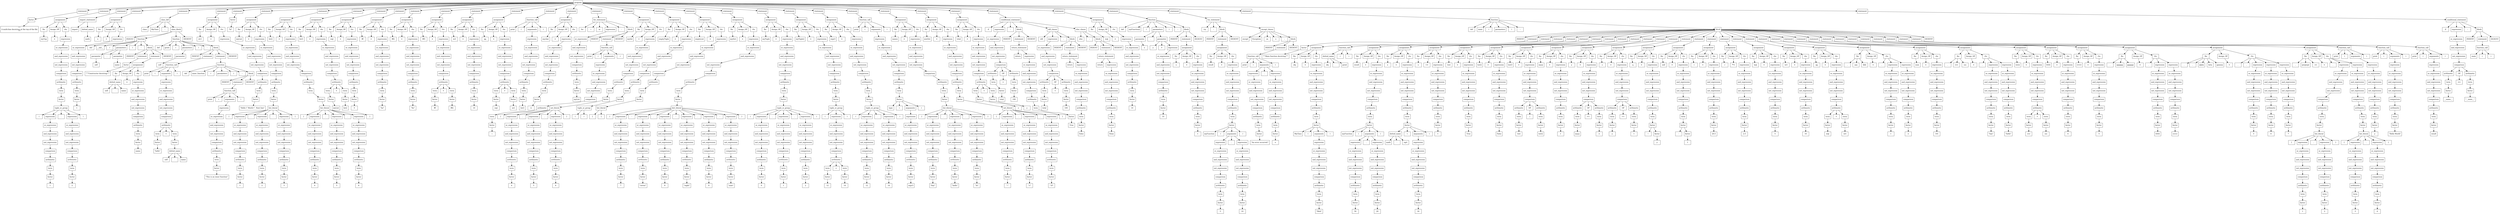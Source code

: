 digraph ParseTree {
    node [shape=box];
    node0 [label="program"];
    node1 [label="statement"];
    node0 -> node1;
    node2 [label="factor"];
    node1 -> node2;
    node3 [label="\"\"\"
A multi-line docstring at the top of the file
\"\"\""];
    node2 -> node3;
    node4 [label="statement"];
    node0 -> node4;
    node5 [label="assignment"];
    node4 -> node5;
    node6 [label="lhs"];
    node5 -> node6;
    node7 [label="myTup"];
    node6 -> node7;
    node8 [label="Assign_OP"];
    node5 -> node8;
    node9 [label="="];
    node8 -> node9;
    node10 [label="rhs"];
    node5 -> node10;
    node11 [label="expression"];
    node10 -> node11;
    node12 [label="or_expression"];
    node11 -> node12;
    node13 [label="and_expression"];
    node12 -> node13;
    node14 [label="not_expression"];
    node13 -> node14;
    node15 [label="comparison"];
    node14 -> node15;
    node16 [label="arithmetic"];
    node15 -> node16;
    node17 [label="term"];
    node16 -> node17;
    node18 [label="factor"];
    node17 -> node18;
    node19 [label="tuple_or_group"];
    node18 -> node19;
    node20 [label="("];
    node19 -> node20;
    node21 [label="expression"];
    node19 -> node21;
    node22 [label="or_expression"];
    node21 -> node22;
    node23 [label="and_expression"];
    node22 -> node23;
    node24 [label="not_expression"];
    node23 -> node24;
    node25 [label="comparison"];
    node24 -> node25;
    node26 [label="arithmetic"];
    node25 -> node26;
    node27 [label="term"];
    node26 -> node27;
    node28 [label="factor"];
    node27 -> node28;
    node29 [label="1"];
    node28 -> node29;
    node30 [label=","];
    node19 -> node30;
    node31 [label="expression"];
    node19 -> node31;
    node32 [label="or_expression"];
    node31 -> node32;
    node33 [label="and_expression"];
    node32 -> node33;
    node34 [label="not_expression"];
    node33 -> node34;
    node35 [label="comparison"];
    node34 -> node35;
    node36 [label="arithmetic"];
    node35 -> node36;
    node37 [label="term"];
    node36 -> node37;
    node38 [label="factor"];
    node37 -> node38;
    node39 [label="2"];
    node38 -> node39;
    node40 [label=")"];
    node19 -> node40;
    node41 [label="statement"];
    node0 -> node41;
    node42 [label="import_statement"];
    node41 -> node42;
    node43 [label="import"];
    node42 -> node43;
    node44 [label="dotted_name"];
    node42 -> node44;
    node45 [label="math"];
    node44 -> node45;
    node46 [label="statement"];
    node0 -> node46;
    node47 [label="assignment"];
    node46 -> node47;
    node48 [label="lhs"];
    node47 -> node48;
    node49 [label="x"];
    node48 -> node49;
    node50 [label="Assign_OP"];
    node47 -> node50;
    node51 [label="="];
    node50 -> node51;
    node52 [label="rhs"];
    node47 -> node52;
    node53 [label="expression"];
    node52 -> node53;
    node54 [label="or_expression"];
    node53 -> node54;
    node55 [label="and_expression"];
    node54 -> node55;
    node56 [label="not_expression"];
    node55 -> node56;
    node57 [label="comparison"];
    node56 -> node57;
    node58 [label="arithmetic"];
    node57 -> node58;
    node59 [label="term"];
    node58 -> node59;
    node60 [label="factor"];
    node59 -> node60;
    node61 [label="1"];
    node60 -> node61;
    node62 [label="statement"];
    node0 -> node62;
    node63 [label="class_def"];
    node62 -> node63;
    node64 [label="class"];
    node63 -> node64;
    node65 [label="MyClass"];
    node63 -> node65;
    node66 [label=":"];
    node63 -> node66;
    node67 [label="class_block"];
    node63 -> node67;
    node68 [label="INDENT"];
    node67 -> node68;
    node69 [label="function"];
    node67 -> node69;
    node70 [label="def"];
    node69 -> node70;
    node71 [label="__init__"];
    node69 -> node71;
    node72 [label="("];
    node69 -> node72;
    node73 [label="parameters"];
    node69 -> node73;
    node74 [label="parameter"];
    node73 -> node74;
    node75 [label="self"];
    node74 -> node75;
    node76 [label=","];
    node73 -> node76;
    node77 [label="parameter"];
    node73 -> node77;
    node78 [label="name"];
    node77 -> node78;
    node79 [label=")"];
    node69 -> node79;
    node80 [label=":"];
    node69 -> node80;
    node81 [label="block"];
    node69 -> node81;
    node82 [label="INDENT"];
    node81 -> node82;
    node83 [label="statement"];
    node81 -> node83;
    node84 [label="factor"];
    node83 -> node84;
    node85 [label="\"\"\"Constructor docstring\"\"\""];
    node84 -> node85;
    node86 [label="statement"];
    node81 -> node86;
    node87 [label="assignment"];
    node86 -> node87;
    node88 [label="lhs"];
    node87 -> node88;
    node89 [label="dotted_name"];
    node88 -> node89;
    node90 [label="self"];
    node89 -> node90;
    node91 [label="."];
    node89 -> node91;
    node92 [label="name"];
    node89 -> node92;
    node93 [label="Assign_OP"];
    node87 -> node93;
    node94 [label="="];
    node93 -> node94;
    node95 [label="rhs"];
    node87 -> node95;
    node96 [label="expression"];
    node95 -> node96;
    node97 [label="or_expression"];
    node96 -> node97;
    node98 [label="and_expression"];
    node97 -> node98;
    node99 [label="not_expression"];
    node98 -> node99;
    node100 [label="comparison"];
    node99 -> node100;
    node101 [label="arithmetic"];
    node100 -> node101;
    node102 [label="term"];
    node101 -> node102;
    node103 [label="factor"];
    node102 -> node103;
    node104 [label="name"];
    node103 -> node104;
    node105 [label="DEDENT"];
    node81 -> node105;
    node106 [label="function"];
    node67 -> node106;
    node107 [label="def"];
    node106 -> node107;
    node108 [label="greet"];
    node106 -> node108;
    node109 [label="("];
    node106 -> node109;
    node110 [label="parameters"];
    node106 -> node110;
    node111 [label="parameter"];
    node110 -> node111;
    node112 [label="self"];
    node111 -> node112;
    node113 [label=")"];
    node106 -> node113;
    node114 [label=":"];
    node106 -> node114;
    node115 [label="block"];
    node106 -> node115;
    node116 [label="INDENT"];
    node115 -> node116;
    node117 [label="statement"];
    node115 -> node117;
    node118 [label="function_call"];
    node117 -> node118;
    node119 [label="print"];
    node118 -> node119;
    node120 [label="("];
    node118 -> node120;
    node121 [label="arguments"];
    node118 -> node121;
    node122 [label="expression"];
    node121 -> node122;
    node123 [label="or_expression"];
    node122 -> node123;
    node124 [label="and_expression"];
    node123 -> node124;
    node125 [label="not_expression"];
    node124 -> node125;
    node126 [label="comparison"];
    node125 -> node126;
    node127 [label="arithmetic"];
    node126 -> node127;
    node128 [label="term"];
    node127 -> node128;
    node129 [label="factor"];
    node128 -> node129;
    node130 [label="\"hello\""];
    node129 -> node130;
    node131 [label="+"];
    node127 -> node131;
    node132 [label="term"];
    node127 -> node132;
    node133 [label="factor"];
    node132 -> node133;
    node134 [label="dotted_name"];
    node133 -> node134;
    node135 [label="self"];
    node134 -> node135;
    node136 [label="."];
    node134 -> node136;
    node137 [label="name"];
    node134 -> node137;
    node138 [label=")"];
    node118 -> node138;
    node139 [label="statement"];
    node115 -> node139;
    node140 [label="function"];
    node139 -> node140;
    node141 [label="def"];
    node140 -> node141;
    node142 [label="inner_function"];
    node140 -> node142;
    node143 [label="("];
    node140 -> node143;
    node144 [label="parameters"];
    node140 -> node144;
    node145 [label=")"];
    node140 -> node145;
    node146 [label=":"];
    node140 -> node146;
    node147 [label="block"];
    node140 -> node147;
    node148 [label="INDENT"];
    node147 -> node148;
    node149 [label="statement"];
    node147 -> node149;
    node150 [label="function_call"];
    node149 -> node150;
    node151 [label="print"];
    node150 -> node151;
    node152 [label="("];
    node150 -> node152;
    node153 [label="arguments"];
    node150 -> node153;
    node154 [label="expression"];
    node153 -> node154;
    node155 [label="or_expression"];
    node154 -> node155;
    node156 [label="and_expression"];
    node155 -> node156;
    node157 [label="not_expression"];
    node156 -> node157;
    node158 [label="comparison"];
    node157 -> node158;
    node159 [label="arithmetic"];
    node158 -> node159;
    node160 [label="term"];
    node159 -> node160;
    node161 [label="factor"];
    node160 -> node161;
    node162 [label="\"This is an inner function\""];
    node161 -> node162;
    node163 [label=")"];
    node150 -> node163;
    node164 [label="DEDENT"];
    node147 -> node164;
    node165 [label="DEDENT"];
    node115 -> node165;
    node166 [label="DEDENT"];
    node67 -> node166;
    node167 [label="statement"];
    node0 -> node167;
    node168 [label="assignment"];
    node167 -> node168;
    node169 [label="lhs"];
    node168 -> node169;
    node170 [label="str1"];
    node169 -> node170;
    node171 [label="Assign_OP"];
    node168 -> node171;
    node172 [label="="];
    node171 -> node172;
    node173 [label="rhs"];
    node168 -> node173;
    node174 [label="expression"];
    node173 -> node174;
    node175 [label="or_expression"];
    node174 -> node175;
    node176 [label="and_expression"];
    node175 -> node176;
    node177 [label="not_expression"];
    node176 -> node177;
    node178 [label="comparison"];
    node177 -> node178;
    node179 [label="arithmetic"];
    node178 -> node179;
    node180 [label="term"];
    node179 -> node180;
    node181 [label="factor"];
    node180 -> node181;
    node182 [label="\"Hello \\\" World \\\"  Next line\""];
    node181 -> node182;
    node183 [label="statement"];
    node0 -> node183;
    node184 [label="factor"];
    node183 -> node184;
    node185 [label="\"hi\""];
    node184 -> node185;
    node186 [label="statement"];
    node0 -> node186;
    node187 [label="assignment"];
    node186 -> node187;
    node188 [label="lhs"];
    node187 -> node188;
    node189 [label="myList"];
    node188 -> node189;
    node190 [label="Assign_OP"];
    node187 -> node190;
    node191 [label="="];
    node190 -> node191;
    node192 [label="rhs"];
    node187 -> node192;
    node193 [label="expression"];
    node192 -> node193;
    node194 [label="or_expression"];
    node193 -> node194;
    node195 [label="and_expression"];
    node194 -> node195;
    node196 [label="not_expression"];
    node195 -> node196;
    node197 [label="comparison"];
    node196 -> node197;
    node198 [label="arithmetic"];
    node197 -> node198;
    node199 [label="term"];
    node198 -> node199;
    node200 [label="factor"];
    node199 -> node200;
    node201 [label="list_literal"];
    node200 -> node201;
    node202 [label="["];
    node201 -> node202;
    node203 [label="expression"];
    node201 -> node203;
    node204 [label="or_expression"];
    node203 -> node204;
    node205 [label="and_expression"];
    node204 -> node205;
    node206 [label="not_expression"];
    node205 -> node206;
    node207 [label="comparison"];
    node206 -> node207;
    node208 [label="arithmetic"];
    node207 -> node208;
    node209 [label="term"];
    node208 -> node209;
    node210 [label="factor"];
    node209 -> node210;
    node211 [label="1"];
    node210 -> node211;
    node212 [label=","];
    node201 -> node212;
    node213 [label="expression"];
    node201 -> node213;
    node214 [label="or_expression"];
    node213 -> node214;
    node215 [label="and_expression"];
    node214 -> node215;
    node216 [label="not_expression"];
    node215 -> node216;
    node217 [label="comparison"];
    node216 -> node217;
    node218 [label="arithmetic"];
    node217 -> node218;
    node219 [label="term"];
    node218 -> node219;
    node220 [label="factor"];
    node219 -> node220;
    node221 [label="2"];
    node220 -> node221;
    node222 [label=","];
    node201 -> node222;
    node223 [label="expression"];
    node201 -> node223;
    node224 [label="or_expression"];
    node223 -> node224;
    node225 [label="and_expression"];
    node224 -> node225;
    node226 [label="not_expression"];
    node225 -> node226;
    node227 [label="comparison"];
    node226 -> node227;
    node228 [label="arithmetic"];
    node227 -> node228;
    node229 [label="term"];
    node228 -> node229;
    node230 [label="factor"];
    node229 -> node230;
    node231 [label="3"];
    node230 -> node231;
    node232 [label="]"];
    node201 -> node232;
    node233 [label="statement"];
    node0 -> node233;
    node234 [label="assignment"];
    node233 -> node234;
    node235 [label="lhs"];
    node234 -> node235;
    node236 [label="list2"];
    node235 -> node236;
    node237 [label="Assign_OP"];
    node234 -> node237;
    node238 [label="="];
    node237 -> node238;
    node239 [label="rhs"];
    node234 -> node239;
    node240 [label="expression"];
    node239 -> node240;
    node241 [label="or_expression"];
    node240 -> node241;
    node242 [label="and_expression"];
    node241 -> node242;
    node243 [label="not_expression"];
    node242 -> node243;
    node244 [label="comparison"];
    node243 -> node244;
    node245 [label="arithmetic"];
    node244 -> node245;
    node246 [label="term"];
    node245 -> node246;
    node247 [label="factor"];
    node246 -> node247;
    node248 [label="list_literal"];
    node247 -> node248;
    node249 [label="["];
    node248 -> node249;
    node250 [label="expression"];
    node248 -> node250;
    node251 [label="or_expression"];
    node250 -> node251;
    node252 [label="and_expression"];
    node251 -> node252;
    node253 [label="not_expression"];
    node252 -> node253;
    node254 [label="comparison"];
    node253 -> node254;
    node255 [label="arithmetic"];
    node254 -> node255;
    node256 [label="term"];
    node255 -> node256;
    node257 [label="factor"];
    node256 -> node257;
    node258 [label="4"];
    node257 -> node258;
    node259 [label=","];
    node248 -> node259;
    node260 [label="expression"];
    node248 -> node260;
    node261 [label="or_expression"];
    node260 -> node261;
    node262 [label="and_expression"];
    node261 -> node262;
    node263 [label="not_expression"];
    node262 -> node263;
    node264 [label="comparison"];
    node263 -> node264;
    node265 [label="arithmetic"];
    node264 -> node265;
    node266 [label="term"];
    node265 -> node266;
    node267 [label="factor"];
    node266 -> node267;
    node268 [label="5"];
    node267 -> node268;
    node269 [label=","];
    node248 -> node269;
    node270 [label="expression"];
    node248 -> node270;
    node271 [label="or_expression"];
    node270 -> node271;
    node272 [label="and_expression"];
    node271 -> node272;
    node273 [label="not_expression"];
    node272 -> node273;
    node274 [label="comparison"];
    node273 -> node274;
    node275 [label="arithmetic"];
    node274 -> node275;
    node276 [label="term"];
    node275 -> node276;
    node277 [label="factor"];
    node276 -> node277;
    node278 [label="6"];
    node277 -> node278;
    node279 [label="]"];
    node248 -> node279;
    node280 [label="statement"];
    node0 -> node280;
    node281 [label="assignment"];
    node280 -> node281;
    node282 [label="lhs"];
    node281 -> node282;
    node283 [label="list3"];
    node282 -> node283;
    node284 [label="Assign_OP"];
    node281 -> node284;
    node285 [label="="];
    node284 -> node285;
    node286 [label="rhs"];
    node281 -> node286;
    node287 [label="expression"];
    node286 -> node287;
    node288 [label="or_expression"];
    node287 -> node288;
    node289 [label="and_expression"];
    node288 -> node289;
    node290 [label="not_expression"];
    node289 -> node290;
    node291 [label="comparison"];
    node290 -> node291;
    node292 [label="arithmetic"];
    node291 -> node292;
    node293 [label="term"];
    node292 -> node293;
    node294 [label="factor"];
    node293 -> node294;
    node295 [label="myList"];
    node294 -> node295;
    node296 [label="+"];
    node292 -> node296;
    node297 [label="term"];
    node292 -> node297;
    node298 [label="factor"];
    node297 -> node298;
    node299 [label="list2"];
    node298 -> node299;
    node300 [label="statement"];
    node0 -> node300;
    node301 [label="assignment"];
    node300 -> node301;
    node302 [label="lhs"];
    node301 -> node302;
    node303 [label="wqt"];
    node302 -> node303;
    node304 [label="Assign_OP"];
    node301 -> node304;
    node305 [label="="];
    node304 -> node305;
    node306 [label="rhs"];
    node301 -> node306;
    node307 [label="expression"];
    node306 -> node307;
    node308 [label="or_expression"];
    node307 -> node308;
    node309 [label="and_expression"];
    node308 -> node309;
    node310 [label="not_expression"];
    node309 -> node310;
    node311 [label="comparison"];
    node310 -> node311;
    node312 [label="arithmetic"];
    node311 -> node312;
    node313 [label="term"];
    node312 -> node313;
    node314 [label="factor"];
    node313 -> node314;
    node315 [label="5"];
    node314 -> node315;
    node316 [label="statement"];
    node0 -> node316;
    node317 [label="assignment"];
    node316 -> node317;
    node318 [label="lhs"];
    node317 -> node318;
    node319 [label="fff"];
    node318 -> node319;
    node320 [label="Assign_OP"];
    node317 -> node320;
    node321 [label="="];
    node320 -> node321;
    node322 [label="rhs"];
    node317 -> node322;
    node323 [label="expression"];
    node322 -> node323;
    node324 [label="or_expression"];
    node323 -> node324;
    node325 [label="and_expression"];
    node324 -> node325;
    node326 [label="not_expression"];
    node325 -> node326;
    node327 [label="comparison"];
    node326 -> node327;
    node328 [label="arithmetic"];
    node327 -> node328;
    node329 [label="term"];
    node328 -> node329;
    node330 [label="factor"];
    node329 -> node330;
    node331 [label="\"he\""];
    node330 -> node331;
    node332 [label="statement"];
    node0 -> node332;
    node333 [label="assignment"];
    node332 -> node333;
    node334 [label="lhs"];
    node333 -> node334;
    node335 [label="fff2"];
    node334 -> node335;
    node336 [label="Assign_OP"];
    node333 -> node336;
    node337 [label="="];
    node336 -> node337;
    node338 [label="rhs"];
    node333 -> node338;
    node339 [label="expression"];
    node338 -> node339;
    node340 [label="or_expression"];
    node339 -> node340;
    node341 [label="and_expression"];
    node340 -> node341;
    node342 [label="not_expression"];
    node341 -> node342;
    node343 [label="comparison"];
    node342 -> node343;
    node344 [label="arithmetic"];
    node343 -> node344;
    node345 [label="term"];
    node344 -> node345;
    node346 [label="factor"];
    node345 -> node346;
    node347 [label="\"llo\""];
    node346 -> node347;
    node348 [label="statement"];
    node0 -> node348;
    node349 [label="assignment"];
    node348 -> node349;
    node350 [label="lhs"];
    node349 -> node350;
    node351 [label="fff3"];
    node350 -> node351;
    node352 [label="Assign_OP"];
    node349 -> node352;
    node353 [label="="];
    node352 -> node353;
    node354 [label="rhs"];
    node349 -> node354;
    node355 [label="expression"];
    node354 -> node355;
    node356 [label="or_expression"];
    node355 -> node356;
    node357 [label="and_expression"];
    node356 -> node357;
    node358 [label="not_expression"];
    node357 -> node358;
    node359 [label="comparison"];
    node358 -> node359;
    node360 [label="arithmetic"];
    node359 -> node360;
    node361 [label="term"];
    node360 -> node361;
    node362 [label="factor"];
    node361 -> node362;
    node363 [label="fff"];
    node362 -> node363;
    node364 [label="+"];
    node360 -> node364;
    node365 [label="term"];
    node360 -> node365;
    node366 [label="factor"];
    node365 -> node366;
    node367 [label="fff2"];
    node366 -> node367;
    node368 [label="statement"];
    node0 -> node368;
    node369 [label="assignment"];
    node368 -> node369;
    node370 [label="lhs"];
    node369 -> node370;
    node371 [label="wrt"];
    node370 -> node371;
    node372 [label="Assign_OP"];
    node369 -> node372;
    node373 [label="="];
    node372 -> node373;
    node374 [label="rhs"];
    node369 -> node374;
    node375 [label="expression"];
    node374 -> node375;
    node376 [label="or_expression"];
    node375 -> node376;
    node377 [label="and_expression"];
    node376 -> node377;
    node378 [label="not_expression"];
    node377 -> node378;
    node379 [label="comparison"];
    node378 -> node379;
    node380 [label="arithmetic"];
    node379 -> node380;
    node381 [label="term"];
    node380 -> node381;
    node382 [label="factor"];
    node381 -> node382;
    node383 [label="10"];
    node382 -> node383;
    node384 [label="statement"];
    node0 -> node384;
    node385 [label="assignment"];
    node384 -> node385;
    node386 [label="lhs"];
    node385 -> node386;
    node387 [label="qq"];
    node386 -> node387;
    node388 [label="Assign_OP"];
    node385 -> node388;
    node389 [label="="];
    node388 -> node389;
    node390 [label="rhs"];
    node385 -> node390;
    node391 [label="expression"];
    node390 -> node391;
    node392 [label="or_expression"];
    node391 -> node392;
    node393 [label="and_expression"];
    node392 -> node393;
    node394 [label="not_expression"];
    node393 -> node394;
    node395 [label="comparison"];
    node394 -> node395;
    node396 [label="arithmetic"];
    node395 -> node396;
    node397 [label="term"];
    node396 -> node397;
    node398 [label="factor"];
    node397 -> node398;
    node399 [label="wqt"];
    node398 -> node399;
    node400 [label="+"];
    node396 -> node400;
    node401 [label="term"];
    node396 -> node401;
    node402 [label="factor"];
    node401 -> node402;
    node403 [label="wrt"];
    node402 -> node403;
    node404 [label="statement"];
    node0 -> node404;
    node405 [label="function_call"];
    node404 -> node405;
    node406 [label="print"];
    node405 -> node406;
    node407 [label="("];
    node405 -> node407;
    node408 [label="arguments"];
    node405 -> node408;
    node409 [label="expression"];
    node408 -> node409;
    node410 [label="or_expression"];
    node409 -> node410;
    node411 [label="and_expression"];
    node410 -> node411;
    node412 [label="not_expression"];
    node411 -> node412;
    node413 [label="comparison"];
    node412 -> node413;
    node414 [label="arithmetic"];
    node413 -> node414;
    node415 [label="term"];
    node414 -> node415;
    node416 [label="factor"];
    node415 -> node416;
    node417 [label="list3"];
    node416 -> node417;
    node418 [label=")"];
    node405 -> node418;
    node419 [label="statement"];
    node0 -> node419;
    node420 [label="assignment"];
    node419 -> node420;
    node421 [label="lhs"];
    node420 -> node421;
    node422 [label="mychar"];
    node421 -> node422;
    node423 [label="Assign_OP"];
    node420 -> node423;
    node424 [label="="];
    node423 -> node424;
    node425 [label="rhs"];
    node420 -> node425;
    node426 [label="expression"];
    node425 -> node426;
    node427 [label="or_expression"];
    node426 -> node427;
    node428 [label="and_expression"];
    node427 -> node428;
    node429 [label="not_expression"];
    node428 -> node429;
    node430 [label="comparison"];
    node429 -> node430;
    node431 [label="arithmetic"];
    node430 -> node431;
    node432 [label="term"];
    node431 -> node432;
    node433 [label="factor"];
    node432 -> node433;
    node434 [label="'a'"];
    node433 -> node434;
    node435 [label="statement"];
    node0 -> node435;
    node436 [label="for_statement"];
    node435 -> node436;
    node437 [label="for"];
    node436 -> node437;
    node438 [label="i"];
    node436 -> node438;
    node439 [label="in"];
    node436 -> node439;
    node440 [label="expression"];
    node436 -> node440;
    node441 [label="or_expression"];
    node440 -> node441;
    node442 [label="and_expression"];
    node441 -> node442;
    node443 [label="not_expression"];
    node442 -> node443;
    node444 [label="comparison"];
    node443 -> node444;
    node445 [label="arithmetic"];
    node444 -> node445;
    node446 [label="term"];
    node445 -> node446;
    node447 [label="factor"];
    node446 -> node447;
    node448 [label="myList"];
    node447 -> node448;
    node449 [label=":"];
    node436 -> node449;
    node450 [label="block"];
    node436 -> node450;
    node451 [label="INDENT"];
    node450 -> node451;
    node452 [label="statement"];
    node450 -> node452;
    node453 [label="function_call"];
    node452 -> node453;
    node454 [label="print"];
    node453 -> node454;
    node455 [label="("];
    node453 -> node455;
    node456 [label="arguments"];
    node453 -> node456;
    node457 [label="expression"];
    node456 -> node457;
    node458 [label="or_expression"];
    node457 -> node458;
    node459 [label="and_expression"];
    node458 -> node459;
    node460 [label="not_expression"];
    node459 -> node460;
    node461 [label="comparison"];
    node460 -> node461;
    node462 [label="arithmetic"];
    node461 -> node462;
    node463 [label="term"];
    node462 -> node463;
    node464 [label="factor"];
    node463 -> node464;
    node465 [label="i"];
    node464 -> node465;
    node466 [label=")"];
    node453 -> node466;
    node467 [label="DEDENT"];
    node450 -> node467;
    node468 [label="statement"];
    node0 -> node468;
    node469 [label="assignment"];
    node468 -> node469;
    node470 [label="lhs"];
    node469 -> node470;
    node471 [label="mySet"];
    node470 -> node471;
    node472 [label="Assign_OP"];
    node469 -> node472;
    node473 [label="="];
    node472 -> node473;
    node474 [label="rhs"];
    node469 -> node474;
    node475 [label="expression"];
    node474 -> node475;
    node476 [label="or_expression"];
    node475 -> node476;
    node477 [label="and_expression"];
    node476 -> node477;
    node478 [label="not_expression"];
    node477 -> node478;
    node479 [label="comparison"];
    node478 -> node479;
    node480 [label="arithmetic"];
    node479 -> node480;
    node481 [label="term"];
    node480 -> node481;
    node482 [label="factor"];
    node481 -> node482;
    node483 [label="set_literal"];
    node482 -> node483;
    node484 [label="{"];
    node483 -> node484;
    node485 [label="expression"];
    node483 -> node485;
    node486 [label="or_expression"];
    node485 -> node486;
    node487 [label="and_expression"];
    node486 -> node487;
    node488 [label="not_expression"];
    node487 -> node488;
    node489 [label="comparison"];
    node488 -> node489;
    node490 [label="arithmetic"];
    node489 -> node490;
    node491 [label="term"];
    node490 -> node491;
    node492 [label="factor"];
    node491 -> node492;
    node493 [label="4"];
    node492 -> node493;
    node494 [label=","];
    node483 -> node494;
    node495 [label="expression"];
    node483 -> node495;
    node496 [label="or_expression"];
    node495 -> node496;
    node497 [label="and_expression"];
    node496 -> node497;
    node498 [label="not_expression"];
    node497 -> node498;
    node499 [label="comparison"];
    node498 -> node499;
    node500 [label="arithmetic"];
    node499 -> node500;
    node501 [label="term"];
    node500 -> node501;
    node502 [label="factor"];
    node501 -> node502;
    node503 [label="5"];
    node502 -> node503;
    node504 [label=","];
    node483 -> node504;
    node505 [label="expression"];
    node483 -> node505;
    node506 [label="or_expression"];
    node505 -> node506;
    node507 [label="and_expression"];
    node506 -> node507;
    node508 [label="not_expression"];
    node507 -> node508;
    node509 [label="comparison"];
    node508 -> node509;
    node510 [label="arithmetic"];
    node509 -> node510;
    node511 [label="term"];
    node510 -> node511;
    node512 [label="factor"];
    node511 -> node512;
    node513 [label="6"];
    node512 -> node513;
    node514 [label="}"];
    node483 -> node514;
    node515 [label="statement"];
    node0 -> node515;
    node516 [label="assignment"];
    node515 -> node516;
    node517 [label="lhs"];
    node516 -> node517;
    node518 [label="emptyTuple"];
    node517 -> node518;
    node519 [label="Assign_OP"];
    node516 -> node519;
    node520 [label="="];
    node519 -> node520;
    node521 [label="rhs"];
    node516 -> node521;
    node522 [label="expression"];
    node521 -> node522;
    node523 [label="or_expression"];
    node522 -> node523;
    node524 [label="and_expression"];
    node523 -> node524;
    node525 [label="not_expression"];
    node524 -> node525;
    node526 [label="comparison"];
    node525 -> node526;
    node527 [label="arithmetic"];
    node526 -> node527;
    node528 [label="term"];
    node527 -> node528;
    node529 [label="factor"];
    node528 -> node529;
    node530 [label="tuple_or_group"];
    node529 -> node530;
    node531 [label="("];
    node530 -> node531;
    node532 [label=")"];
    node530 -> node532;
    node533 [label="statement"];
    node0 -> node533;
    node534 [label="assignment"];
    node533 -> node534;
    node535 [label="lhs"];
    node534 -> node535;
    node536 [label="emptyList"];
    node535 -> node536;
    node537 [label="Assign_OP"];
    node534 -> node537;
    node538 [label="="];
    node537 -> node538;
    node539 [label="rhs"];
    node534 -> node539;
    node540 [label="expression"];
    node539 -> node540;
    node541 [label="or_expression"];
    node540 -> node541;
    node542 [label="and_expression"];
    node541 -> node542;
    node543 [label="not_expression"];
    node542 -> node543;
    node544 [label="comparison"];
    node543 -> node544;
    node545 [label="arithmetic"];
    node544 -> node545;
    node546 [label="term"];
    node545 -> node546;
    node547 [label="factor"];
    node546 -> node547;
    node548 [label="list_literal"];
    node547 -> node548;
    node549 [label="["];
    node548 -> node549;
    node550 [label="]"];
    node548 -> node550;
    node551 [label="statement"];
    node0 -> node551;
    node552 [label="assignment"];
    node551 -> node552;
    node553 [label="lhs"];
    node552 -> node553;
    node554 [label="myDict"];
    node553 -> node554;
    node555 [label="Assign_OP"];
    node552 -> node555;
    node556 [label="="];
    node555 -> node556;
    node557 [label="rhs"];
    node552 -> node557;
    node558 [label="expression"];
    node557 -> node558;
    node559 [label="or_expression"];
    node558 -> node559;
    node560 [label="and_expression"];
    node559 -> node560;
    node561 [label="not_expression"];
    node560 -> node561;
    node562 [label="comparison"];
    node561 -> node562;
    node563 [label="arithmetic"];
    node562 -> node563;
    node564 [label="term"];
    node563 -> node564;
    node565 [label="factor"];
    node564 -> node565;
    node566 [label="dict_literal"];
    node565 -> node566;
    node567 [label="{"];
    node566 -> node567;
    node568 [label="expression"];
    node566 -> node568;
    node569 [label="or_expression"];
    node568 -> node569;
    node570 [label="and_expression"];
    node569 -> node570;
    node571 [label="not_expression"];
    node570 -> node571;
    node572 [label="comparison"];
    node571 -> node572;
    node573 [label="arithmetic"];
    node572 -> node573;
    node574 [label="term"];
    node573 -> node574;
    node575 [label="factor"];
    node574 -> node575;
    node576 [label="7"];
    node575 -> node576;
    node577 [label=":"];
    node566 -> node577;
    node578 [label="expression"];
    node566 -> node578;
    node579 [label="or_expression"];
    node578 -> node579;
    node580 [label="and_expression"];
    node579 -> node580;
    node581 [label="not_expression"];
    node580 -> node581;
    node582 [label="comparison"];
    node581 -> node582;
    node583 [label="arithmetic"];
    node582 -> node583;
    node584 [label="term"];
    node583 -> node584;
    node585 [label="factor"];
    node584 -> node585;
    node586 [label="\"seven\""];
    node585 -> node586;
    node587 [label=","];
    node566 -> node587;
    node588 [label="expression"];
    node566 -> node588;
    node589 [label="or_expression"];
    node588 -> node589;
    node590 [label="and_expression"];
    node589 -> node590;
    node591 [label="not_expression"];
    node590 -> node591;
    node592 [label="comparison"];
    node591 -> node592;
    node593 [label="arithmetic"];
    node592 -> node593;
    node594 [label="term"];
    node593 -> node594;
    node595 [label="factor"];
    node594 -> node595;
    node596 [label="8"];
    node595 -> node596;
    node597 [label=":"];
    node566 -> node597;
    node598 [label="expression"];
    node566 -> node598;
    node599 [label="or_expression"];
    node598 -> node599;
    node600 [label="and_expression"];
    node599 -> node600;
    node601 [label="not_expression"];
    node600 -> node601;
    node602 [label="comparison"];
    node601 -> node602;
    node603 [label="arithmetic"];
    node602 -> node603;
    node604 [label="term"];
    node603 -> node604;
    node605 [label="factor"];
    node604 -> node605;
    node606 [label="\"eight\""];
    node605 -> node606;
    node607 [label=","];
    node566 -> node607;
    node608 [label="expression"];
    node566 -> node608;
    node609 [label="or_expression"];
    node608 -> node609;
    node610 [label="and_expression"];
    node609 -> node610;
    node611 [label="not_expression"];
    node610 -> node611;
    node612 [label="comparison"];
    node611 -> node612;
    node613 [label="arithmetic"];
    node612 -> node613;
    node614 [label="term"];
    node613 -> node614;
    node615 [label="factor"];
    node614 -> node615;
    node616 [label="9"];
    node615 -> node616;
    node617 [label=":"];
    node566 -> node617;
    node618 [label="expression"];
    node566 -> node618;
    node619 [label="or_expression"];
    node618 -> node619;
    node620 [label="and_expression"];
    node619 -> node620;
    node621 [label="not_expression"];
    node620 -> node621;
    node622 [label="comparison"];
    node621 -> node622;
    node623 [label="arithmetic"];
    node622 -> node623;
    node624 [label="term"];
    node623 -> node624;
    node625 [label="factor"];
    node624 -> node625;
    node626 [label="\"nine\""];
    node625 -> node626;
    node627 [label="}"];
    node566 -> node627;
    node628 [label="statement"];
    node0 -> node628;
    node629 [label="assignment"];
    node628 -> node629;
    node630 [label="lhs"];
    node629 -> node630;
    node631 [label="myTuple"];
    node630 -> node631;
    node632 [label="Assign_OP"];
    node629 -> node632;
    node633 [label="="];
    node632 -> node633;
    node634 [label="rhs"];
    node629 -> node634;
    node635 [label="expression"];
    node634 -> node635;
    node636 [label="or_expression"];
    node635 -> node636;
    node637 [label="and_expression"];
    node636 -> node637;
    node638 [label="not_expression"];
    node637 -> node638;
    node639 [label="comparison"];
    node638 -> node639;
    node640 [label="arithmetic"];
    node639 -> node640;
    node641 [label="term"];
    node640 -> node641;
    node642 [label="factor"];
    node641 -> node642;
    node643 [label="tuple_or_group"];
    node642 -> node643;
    node644 [label="("];
    node643 -> node644;
    node645 [label="expression"];
    node643 -> node645;
    node646 [label="or_expression"];
    node645 -> node646;
    node647 [label="and_expression"];
    node646 -> node647;
    node648 [label="not_expression"];
    node647 -> node648;
    node649 [label="comparison"];
    node648 -> node649;
    node650 [label="arithmetic"];
    node649 -> node650;
    node651 [label="term"];
    node650 -> node651;
    node652 [label="factor"];
    node651 -> node652;
    node653 [label="0"];
    node652 -> node653;
    node654 [label=","];
    node643 -> node654;
    node655 [label="expression"];
    node643 -> node655;
    node656 [label="or_expression"];
    node655 -> node656;
    node657 [label="and_expression"];
    node656 -> node657;
    node658 [label="not_expression"];
    node657 -> node658;
    node659 [label="comparison"];
    node658 -> node659;
    node660 [label="arithmetic"];
    node659 -> node660;
    node661 [label="term"];
    node660 -> node661;
    node662 [label="factor"];
    node661 -> node662;
    node663 [label="1"];
    node662 -> node663;
    node664 [label=","];
    node643 -> node664;
    node665 [label="expression"];
    node643 -> node665;
    node666 [label="or_expression"];
    node665 -> node666;
    node667 [label="and_expression"];
    node666 -> node667;
    node668 [label="not_expression"];
    node667 -> node668;
    node669 [label="comparison"];
    node668 -> node669;
    node670 [label="arithmetic"];
    node669 -> node670;
    node671 [label="term"];
    node670 -> node671;
    node672 [label="factor"];
    node671 -> node672;
    node673 [label="2"];
    node672 -> node673;
    node674 [label=")"];
    node643 -> node674;
    node675 [label="statement"];
    node0 -> node675;
    node676 [label="assignment"];
    node675 -> node676;
    node677 [label="lhs"];
    node676 -> node677;
    node678 [label="myTuple2"];
    node677 -> node678;
    node679 [label="Assign_OP"];
    node676 -> node679;
    node680 [label="="];
    node679 -> node680;
    node681 [label="rhs"];
    node676 -> node681;
    node682 [label="expression"];
    node681 -> node682;
    node683 [label="or_expression"];
    node682 -> node683;
    node684 [label="and_expression"];
    node683 -> node684;
    node685 [label="not_expression"];
    node684 -> node685;
    node686 [label="comparison"];
    node685 -> node686;
    node687 [label="arithmetic"];
    node686 -> node687;
    node688 [label="term"];
    node687 -> node688;
    node689 [label="factor"];
    node688 -> node689;
    node690 [label="tuple_or_group"];
    node689 -> node690;
    node691 [label="("];
    node690 -> node691;
    node692 [label="expression"];
    node690 -> node692;
    node693 [label="or_expression"];
    node692 -> node693;
    node694 [label="and_expression"];
    node693 -> node694;
    node695 [label="not_expression"];
    node694 -> node695;
    node696 [label="comparison"];
    node695 -> node696;
    node697 [label="arithmetic"];
    node696 -> node697;
    node698 [label="term"];
    node697 -> node698;
    node699 [label="factor"];
    node698 -> node699;
    node700 [label="12"];
    node699 -> node700;
    node701 [label="+"];
    node697 -> node701;
    node702 [label="term"];
    node697 -> node702;
    node703 [label="factor"];
    node702 -> node703;
    node704 [label="14"];
    node703 -> node704;
    node705 [label=")"];
    node690 -> node705;
    node706 [label="statement"];
    node0 -> node706;
    node707 [label="assignment"];
    node706 -> node707;
    node708 [label="lhs"];
    node707 -> node708;
    node709 [label="expr3"];
    node708 -> node709;
    node710 [label="Assign_OP"];
    node707 -> node710;
    node711 [label="="];
    node710 -> node711;
    node712 [label="rhs"];
    node707 -> node712;
    node713 [label="expression"];
    node712 -> node713;
    node714 [label="or_expression"];
    node713 -> node714;
    node715 [label="and_expression"];
    node714 -> node715;
    node716 [label="not_expression"];
    node715 -> node716;
    node717 [label="comparison"];
    node716 -> node717;
    node718 [label="arithmetic"];
    node717 -> node718;
    node719 [label="term"];
    node718 -> node719;
    node720 [label="factor"];
    node719 -> node720;
    node721 [label="tuple_or_group"];
    node720 -> node721;
    node722 [label="("];
    node721 -> node722;
    node723 [label="expression"];
    node721 -> node723;
    node724 [label="or_expression"];
    node723 -> node724;
    node725 [label="and_expression"];
    node724 -> node725;
    node726 [label="not_expression"];
    node725 -> node726;
    node727 [label="comparison"];
    node726 -> node727;
    node728 [label="arithmetic"];
    node727 -> node728;
    node729 [label="term"];
    node728 -> node729;
    node730 [label="factor"];
    node729 -> node730;
    node731 [label="12"];
    node730 -> node731;
    node732 [label=","];
    node721 -> node732;
    node733 [label="expression"];
    node721 -> node733;
    node734 [label="or_expression"];
    node733 -> node734;
    node735 [label="and_expression"];
    node734 -> node735;
    node736 [label="not_expression"];
    node735 -> node736;
    node737 [label="comparison"];
    node736 -> node737;
    node738 [label="arithmetic"];
    node737 -> node738;
    node739 [label="term"];
    node738 -> node739;
    node740 [label="factor"];
    node739 -> node740;
    node741 [label="14"];
    node740 -> node741;
    node742 [label=")"];
    node721 -> node742;
    node743 [label="statement"];
    node0 -> node743;
    node744 [label="function_call"];
    node743 -> node744;
    node745 [label="print"];
    node744 -> node745;
    node746 [label="("];
    node744 -> node746;
    node747 [label="arguments"];
    node744 -> node747;
    node748 [label="expression"];
    node747 -> node748;
    node749 [label="or_expression"];
    node748 -> node749;
    node750 [label="and_expression"];
    node749 -> node750;
    node751 [label="not_expression"];
    node750 -> node751;
    node752 [label="comparison"];
    node751 -> node752;
    node753 [label="arithmetic"];
    node752 -> node753;
    node754 [label="term"];
    node753 -> node754;
    node755 [label="factor"];
    node754 -> node755;
    node756 [label="type"];
    node755 -> node756;
    node757 [label="("];
    node755 -> node757;
    node758 [label="arguments"];
    node755 -> node758;
    node759 [label="expression"];
    node758 -> node759;
    node760 [label="or_expression"];
    node759 -> node760;
    node761 [label="and_expression"];
    node760 -> node761;
    node762 [label="not_expression"];
    node761 -> node762;
    node763 [label="comparison"];
    node762 -> node763;
    node764 [label="arithmetic"];
    node763 -> node764;
    node765 [label="term"];
    node764 -> node765;
    node766 [label="factor"];
    node765 -> node766;
    node767 [label="expr3"];
    node766 -> node767;
    node768 [label=")"];
    node755 -> node768;
    node769 [label=")"];
    node744 -> node769;
    node770 [label="statement"];
    node0 -> node770;
    node771 [label="assignment"];
    node770 -> node771;
    node772 [label="lhs"];
    node771 -> node772;
    node773 [label="names"];
    node772 -> node773;
    node774 [label="Assign_OP"];
    node771 -> node774;
    node775 [label="="];
    node774 -> node775;
    node776 [label="rhs"];
    node771 -> node776;
    node777 [label="expression"];
    node776 -> node777;
    node778 [label="or_expression"];
    node777 -> node778;
    node779 [label="and_expression"];
    node778 -> node779;
    node780 [label="not_expression"];
    node779 -> node780;
    node781 [label="comparison"];
    node780 -> node781;
    node782 [label="arithmetic"];
    node781 -> node782;
    node783 [label="term"];
    node782 -> node783;
    node784 [label="factor"];
    node783 -> node784;
    node785 [label="list_literal"];
    node784 -> node785;
    node786 [label="["];
    node785 -> node786;
    node787 [label="expression"];
    node785 -> node787;
    node788 [label="or_expression"];
    node787 -> node788;
    node789 [label="and_expression"];
    node788 -> node789;
    node790 [label="not_expression"];
    node789 -> node790;
    node791 [label="comparison"];
    node790 -> node791;
    node792 [label="arithmetic"];
    node791 -> node792;
    node793 [label="term"];
    node792 -> node793;
    node794 [label="factor"];
    node793 -> node794;
    node795 [label="\"hey\""];
    node794 -> node795;
    node796 [label=","];
    node785 -> node796;
    node797 [label="expression"];
    node785 -> node797;
    node798 [label="or_expression"];
    node797 -> node798;
    node799 [label="and_expression"];
    node798 -> node799;
    node800 [label="not_expression"];
    node799 -> node800;
    node801 [label="comparison"];
    node800 -> node801;
    node802 [label="arithmetic"];
    node801 -> node802;
    node803 [label="term"];
    node802 -> node803;
    node804 [label="factor"];
    node803 -> node804;
    node805 [label="\"hello\""];
    node804 -> node805;
    node806 [label=","];
    node785 -> node806;
    node807 [label="expression"];
    node785 -> node807;
    node808 [label="or_expression"];
    node807 -> node808;
    node809 [label="and_expression"];
    node808 -> node809;
    node810 [label="not_expression"];
    node809 -> node810;
    node811 [label="comparison"];
    node810 -> node811;
    node812 [label="arithmetic"];
    node811 -> node812;
    node813 [label="term"];
    node812 -> node813;
    node814 [label="factor"];
    node813 -> node814;
    node815 [label="\"hi\""];
    node814 -> node815;
    node816 [label="]"];
    node785 -> node816;
    node817 [label="statement"];
    node0 -> node817;
    node818 [label="assignment"];
    node817 -> node818;
    node819 [label="lhs"];
    node818 -> node819;
    node820 [label="newSet"];
    node819 -> node820;
    node821 [label="Assign_OP"];
    node818 -> node821;
    node822 [label="="];
    node821 -> node822;
    node823 [label="rhs"];
    node818 -> node823;
    node824 [label="expression"];
    node823 -> node824;
    node825 [label="or_expression"];
    node824 -> node825;
    node826 [label="and_expression"];
    node825 -> node826;
    node827 [label="not_expression"];
    node826 -> node827;
    node828 [label="comparison"];
    node827 -> node828;
    node829 [label="arithmetic"];
    node828 -> node829;
    node830 [label="term"];
    node829 -> node830;
    node831 [label="factor"];
    node830 -> node831;
    node832 [label="set_literal"];
    node831 -> node832;
    node833 [label="{"];
    node832 -> node833;
    node834 [label="expression"];
    node832 -> node834;
    node835 [label="or_expression"];
    node834 -> node835;
    node836 [label="and_expression"];
    node835 -> node836;
    node837 [label="not_expression"];
    node836 -> node837;
    node838 [label="comparison"];
    node837 -> node838;
    node839 [label="arithmetic"];
    node838 -> node839;
    node840 [label="term"];
    node839 -> node840;
    node841 [label="factor"];
    node840 -> node841;
    node842 [label="\":\""];
    node841 -> node842;
    node843 [label=","];
    node832 -> node843;
    node844 [label="expression"];
    node832 -> node844;
    node845 [label="or_expression"];
    node844 -> node845;
    node846 [label="and_expression"];
    node845 -> node846;
    node847 [label="not_expression"];
    node846 -> node847;
    node848 [label="comparison"];
    node847 -> node848;
    node849 [label="arithmetic"];
    node848 -> node849;
    node850 [label="term"];
    node849 -> node850;
    node851 [label="factor"];
    node850 -> node851;
    node852 [label="\":(\""];
    node851 -> node852;
    node853 [label=","];
    node832 -> node853;
    node854 [label="expression"];
    node832 -> node854;
    node855 [label="or_expression"];
    node854 -> node855;
    node856 [label="and_expression"];
    node855 -> node856;
    node857 [label="not_expression"];
    node856 -> node857;
    node858 [label="comparison"];
    node857 -> node858;
    node859 [label="arithmetic"];
    node858 -> node859;
    node860 [label="term"];
    node859 -> node860;
    node861 [label="factor"];
    node860 -> node861;
    node862 [label="\":D\""];
    node861 -> node862;
    node863 [label="}"];
    node832 -> node863;
    node864 [label="statement"];
    node0 -> node864;
    node865 [label="assignment"];
    node864 -> node865;
    node866 [label="lhs"];
    node865 -> node866;
    node867 [label="total"];
    node866 -> node867;
    node868 [label="Assign_OP"];
    node865 -> node868;
    node869 [label="="];
    node868 -> node869;
    node870 [label="rhs"];
    node865 -> node870;
    node871 [label="expression"];
    node870 -> node871;
    node872 [label="or_expression"];
    node871 -> node872;
    node873 [label="and_expression"];
    node872 -> node873;
    node874 [label="not_expression"];
    node873 -> node874;
    node875 [label="comparison"];
    node874 -> node875;
    node876 [label="arithmetic"];
    node875 -> node876;
    node877 [label="term"];
    node876 -> node877;
    node878 [label="factor"];
    node877 -> node878;
    node879 [label="x"];
    node878 -> node879;
    node880 [label="+"];
    node876 -> node880;
    node881 [label="term"];
    node876 -> node881;
    node882 [label="factor"];
    node881 -> node882;
    node883 [label="y"];
    node882 -> node883;
    node884 [label="statement"];
    node0 -> node884;
    node885 [label="conditional_statement"];
    node884 -> node885;
    node886 [label="if"];
    node885 -> node886;
    node887 [label="expression"];
    node885 -> node887;
    node888 [label="or_expression"];
    node887 -> node888;
    node889 [label="and_expression"];
    node888 -> node889;
    node890 [label="not_expression"];
    node889 -> node890;
    node891 [label="comparison"];
    node890 -> node891;
    node892 [label="arithmetic"];
    node891 -> node892;
    node893 [label="term"];
    node892 -> node893;
    node894 [label="factor"];
    node893 -> node894;
    node895 [label="total"];
    node894 -> node895;
    node896 [label="OP"];
    node891 -> node896;
    node897 [label=">"];
    node896 -> node897;
    node898 [label="arithmetic"];
    node891 -> node898;
    node899 [label="term"];
    node898 -> node899;
    node900 [label="factor"];
    node899 -> node900;
    node901 [label="100"];
    node900 -> node901;
    node902 [label=":"];
    node885 -> node902;
    node903 [label="block"];
    node885 -> node903;
    node904 [label="INDENT"];
    node903 -> node904;
    node905 [label="statement"];
    node903 -> node905;
    node906 [label="return_statement"];
    node905 -> node906;
    node907 [label="return"];
    node906 -> node907;
    node908 [label="expression"];
    node906 -> node908;
    node909 [label="or_expression"];
    node908 -> node909;
    node910 [label="and_expression"];
    node909 -> node910;
    node911 [label="not_expression"];
    node910 -> node911;
    node912 [label="comparison"];
    node911 -> node912;
    node913 [label="arithmetic"];
    node912 -> node913;
    node914 [label="term"];
    node913 -> node914;
    node915 [label="factor"];
    node914 -> node915;
    node916 [label="True"];
    node915 -> node916;
    node917 [label="DEDENT"];
    node903 -> node917;
    node918 [label="elif_clause"];
    node885 -> node918;
    node919 [label="elif"];
    node918 -> node919;
    node920 [label="expression"];
    node918 -> node920;
    node921 [label="or_expression"];
    node920 -> node921;
    node922 [label="and_expression"];
    node921 -> node922;
    node923 [label="not_expression"];
    node922 -> node923;
    node924 [label="comparison"];
    node923 -> node924;
    node925 [label="arithmetic"];
    node924 -> node925;
    node926 [label="term"];
    node925 -> node926;
    node927 [label="factor"];
    node926 -> node927;
    node928 [label="total"];
    node927 -> node928;
    node929 [label="OP"];
    node924 -> node929;
    node930 [label="<"];
    node929 -> node930;
    node931 [label="arithmetic"];
    node924 -> node931;
    node932 [label="term"];
    node931 -> node932;
    node933 [label="factor"];
    node932 -> node933;
    node934 [label="100"];
    node933 -> node934;
    node935 [label=":"];
    node918 -> node935;
    node936 [label="block"];
    node918 -> node936;
    node937 [label="INDENT"];
    node936 -> node937;
    node938 [label="statement"];
    node936 -> node938;
    node939 [label="return_statement"];
    node938 -> node939;
    node940 [label="return"];
    node939 -> node940;
    node941 [label="expression"];
    node939 -> node941;
    node942 [label="or_expression"];
    node941 -> node942;
    node943 [label="and_expression"];
    node942 -> node943;
    node944 [label="not_expression"];
    node943 -> node944;
    node945 [label="comparison"];
    node944 -> node945;
    node946 [label="arithmetic"];
    node945 -> node946;
    node947 [label="term"];
    node946 -> node947;
    node948 [label="factor"];
    node947 -> node948;
    node949 [label="False"];
    node948 -> node949;
    node950 [label="DEDENT"];
    node936 -> node950;
    node951 [label="else_clause"];
    node885 -> node951;
    node952 [label="else"];
    node951 -> node952;
    node953 [label=":"];
    node951 -> node953;
    node954 [label="block"];
    node951 -> node954;
    node955 [label="INDENT"];
    node954 -> node955;
    node956 [label="statement"];
    node954 -> node956;
    node957 [label="return_statement"];
    node956 -> node957;
    node958 [label="return"];
    node957 -> node958;
    node959 [label="expression"];
    node957 -> node959;
    node960 [label="or_expression"];
    node959 -> node960;
    node961 [label="and_expression"];
    node960 -> node961;
    node962 [label="not_expression"];
    node961 -> node962;
    node963 [label="comparison"];
    node962 -> node963;
    node964 [label="arithmetic"];
    node963 -> node964;
    node965 [label="term"];
    node964 -> node965;
    node966 [label="factor"];
    node965 -> node966;
    node967 [label="None"];
    node966 -> node967;
    node968 [label="DEDENT"];
    node954 -> node968;
    node969 [label="statement"];
    node0 -> node969;
    node970 [label="assignment"];
    node969 -> node970;
    node971 [label="lhs"];
    node970 -> node971;
    node972 [label="wqt"];
    node971 -> node972;
    node973 [label="Assign_OP"];
    node970 -> node973;
    node974 [label="="];
    node973 -> node974;
    node975 [label="rhs"];
    node970 -> node975;
    node976 [label="expression"];
    node975 -> node976;
    node977 [label="or_expression"];
    node976 -> node977;
    node978 [label="and_expression"];
    node977 -> node978;
    node979 [label="not_expression"];
    node978 -> node979;
    node980 [label="comparison"];
    node979 -> node980;
    node981 [label="arithmetic"];
    node980 -> node981;
    node982 [label="term"];
    node981 -> node982;
    node983 [label="factor"];
    node982 -> node983;
    node984 [label="10"];
    node983 -> node984;
    node985 [label="statement"];
    node0 -> node985;
    node986 [label="function"];
    node985 -> node986;
    node987 [label="def"];
    node986 -> node987;
    node988 [label="myFunction2"];
    node986 -> node988;
    node989 [label="("];
    node986 -> node989;
    node990 [label="parameters"];
    node986 -> node990;
    node991 [label="parameter"];
    node990 -> node991;
    node992 [label="x"];
    node991 -> node992;
    node993 [label=","];
    node990 -> node993;
    node994 [label="parameter"];
    node990 -> node994;
    node995 [label="y"];
    node994 -> node995;
    node996 [label="="];
    node994 -> node996;
    node997 [label="expression"];
    node994 -> node997;
    node998 [label="or_expression"];
    node997 -> node998;
    node999 [label="and_expression"];
    node998 -> node999;
    node1000 [label="not_expression"];
    node999 -> node1000;
    node1001 [label="comparison"];
    node1000 -> node1001;
    node1002 [label="arithmetic"];
    node1001 -> node1002;
    node1003 [label="term"];
    node1002 -> node1003;
    node1004 [label="factor"];
    node1003 -> node1004;
    node1005 [label="10"];
    node1004 -> node1005;
    node1006 [label=")"];
    node986 -> node1006;
    node1007 [label=":"];
    node986 -> node1007;
    node1008 [label="block"];
    node986 -> node1008;
    node1009 [label="INDENT"];
    node1008 -> node1009;
    node1010 [label="statement"];
    node1008 -> node1010;
    node1011 [label="assignment"];
    node1010 -> node1011;
    node1012 [label="lhs"];
    node1011 -> node1012;
    node1013 [label="x"];
    node1012 -> node1013;
    node1014 [label="Assign_OP"];
    node1011 -> node1014;
    node1015 [label="="];
    node1014 -> node1015;
    node1016 [label="rhs"];
    node1011 -> node1016;
    node1017 [label="expression"];
    node1016 -> node1017;
    node1018 [label="or_expression"];
    node1017 -> node1018;
    node1019 [label="and_expression"];
    node1018 -> node1019;
    node1020 [label="not_expression"];
    node1019 -> node1020;
    node1021 [label="comparison"];
    node1020 -> node1021;
    node1022 [label="arithmetic"];
    node1021 -> node1022;
    node1023 [label="term"];
    node1022 -> node1023;
    node1024 [label="factor"];
    node1023 -> node1024;
    node1025 [label="1"];
    node1024 -> node1025;
    node1026 [label="DEDENT"];
    node1008 -> node1026;
    node1027 [label="statement"];
    node0 -> node1027;
    node1028 [label="try_statement"];
    node1027 -> node1028;
    node1029 [label="try"];
    node1028 -> node1029;
    node1030 [label=":"];
    node1028 -> node1030;
    node1031 [label="block"];
    node1028 -> node1031;
    node1032 [label="INDENT"];
    node1031 -> node1032;
    node1033 [label="statement"];
    node1031 -> node1033;
    node1034 [label="assignment"];
    node1033 -> node1034;
    node1035 [label="lhs"];
    node1034 -> node1035;
    node1036 [label="result"];
    node1035 -> node1036;
    node1037 [label="Assign_OP"];
    node1034 -> node1037;
    node1038 [label="="];
    node1037 -> node1038;
    node1039 [label="rhs"];
    node1034 -> node1039;
    node1040 [label="expression"];
    node1039 -> node1040;
    node1041 [label="or_expression"];
    node1040 -> node1041;
    node1042 [label="and_expression"];
    node1041 -> node1042;
    node1043 [label="not_expression"];
    node1042 -> node1043;
    node1044 [label="comparison"];
    node1043 -> node1044;
    node1045 [label="arithmetic"];
    node1044 -> node1045;
    node1046 [label="term"];
    node1045 -> node1046;
    node1047 [label="factor"];
    node1046 -> node1047;
    node1048 [label="myFunction"];
    node1047 -> node1048;
    node1049 [label="("];
    node1047 -> node1049;
    node1050 [label="arguments"];
    node1047 -> node1050;
    node1051 [label="expression"];
    node1050 -> node1051;
    node1052 [label="or_expression"];
    node1051 -> node1052;
    node1053 [label="and_expression"];
    node1052 -> node1053;
    node1054 [label="not_expression"];
    node1053 -> node1054;
    node1055 [label="comparison"];
    node1054 -> node1055;
    node1056 [label="arithmetic"];
    node1055 -> node1056;
    node1057 [label="term"];
    node1056 -> node1057;
    node1058 [label="factor"];
    node1057 -> node1058;
    node1059 [label="5"];
    node1058 -> node1059;
    node1060 [label=","];
    node1050 -> node1060;
    node1061 [label="expression"];
    node1050 -> node1061;
    node1062 [label="or_expression"];
    node1061 -> node1062;
    node1063 [label="and_expression"];
    node1062 -> node1063;
    node1064 [label="not_expression"];
    node1063 -> node1064;
    node1065 [label="comparison"];
    node1064 -> node1065;
    node1066 [label="arithmetic"];
    node1065 -> node1066;
    node1067 [label="term"];
    node1066 -> node1067;
    node1068 [label="factor"];
    node1067 -> node1068;
    node1069 [label="10"];
    node1068 -> node1069;
    node1070 [label=")"];
    node1047 -> node1070;
    node1071 [label="DEDENT"];
    node1031 -> node1071;
    node1072 [label="except_clause"];
    node1028 -> node1072;
    node1073 [label="except"];
    node1072 -> node1073;
    node1074 [label="Exception"];
    node1072 -> node1074;
    node1075 [label="as"];
    node1072 -> node1075;
    node1076 [label="e"];
    node1072 -> node1076;
    node1077 [label=":"];
    node1072 -> node1077;
    node1078 [label="block"];
    node1072 -> node1078;
    node1079 [label="INDENT"];
    node1078 -> node1079;
    node1080 [label="statement"];
    node1078 -> node1080;
    node1081 [label="function_call"];
    node1080 -> node1081;
    node1082 [label="print"];
    node1081 -> node1082;
    node1083 [label="("];
    node1081 -> node1083;
    node1084 [label="arguments"];
    node1081 -> node1084;
    node1085 [label="expression"];
    node1084 -> node1085;
    node1086 [label="or_expression"];
    node1085 -> node1086;
    node1087 [label="and_expression"];
    node1086 -> node1087;
    node1088 [label="not_expression"];
    node1087 -> node1088;
    node1089 [label="comparison"];
    node1088 -> node1089;
    node1090 [label="arithmetic"];
    node1089 -> node1090;
    node1091 [label="term"];
    node1090 -> node1091;
    node1092 [label="factor"];
    node1091 -> node1092;
    node1093 [label="\"An error occurred:\""];
    node1092 -> node1093;
    node1094 [label=","];
    node1084 -> node1094;
    node1095 [label="expression"];
    node1084 -> node1095;
    node1096 [label="or_expression"];
    node1095 -> node1096;
    node1097 [label="and_expression"];
    node1096 -> node1097;
    node1098 [label="not_expression"];
    node1097 -> node1098;
    node1099 [label="comparison"];
    node1098 -> node1099;
    node1100 [label="arithmetic"];
    node1099 -> node1100;
    node1101 [label="term"];
    node1100 -> node1101;
    node1102 [label="factor"];
    node1101 -> node1102;
    node1103 [label="e"];
    node1102 -> node1103;
    node1104 [label=")"];
    node1081 -> node1104;
    node1105 [label="DEDENT"];
    node1078 -> node1105;
    node1106 [label="statement"];
    node0 -> node1106;
    node1107 [label="function"];
    node1106 -> node1107;
    node1108 [label="def"];
    node1107 -> node1108;
    node1109 [label="main"];
    node1107 -> node1109;
    node1110 [label="("];
    node1107 -> node1110;
    node1111 [label="parameters"];
    node1107 -> node1111;
    node1112 [label=")"];
    node1107 -> node1112;
    node1113 [label=":"];
    node1107 -> node1113;
    node1114 [label="block"];
    node1107 -> node1114;
    node1115 [label="INDENT"];
    node1114 -> node1115;
    node1116 [label="statement"];
    node1114 -> node1116;
    node1117 [label="factor"];
    node1116 -> node1117;
    node1118 [label="\"\"\"Main function docstring\"\"\""];
    node1117 -> node1118;
    node1119 [label="statement"];
    node1114 -> node1119;
    node1120 [label="assignment"];
    node1119 -> node1120;
    node1121 [label="lhs"];
    node1120 -> node1121;
    node1122 [label="obj"];
    node1121 -> node1122;
    node1123 [label="Assign_OP"];
    node1120 -> node1123;
    node1124 [label="="];
    node1123 -> node1124;
    node1125 [label="rhs"];
    node1120 -> node1125;
    node1126 [label="expression"];
    node1125 -> node1126;
    node1127 [label="or_expression"];
    node1126 -> node1127;
    node1128 [label="and_expression"];
    node1127 -> node1128;
    node1129 [label="not_expression"];
    node1128 -> node1129;
    node1130 [label="comparison"];
    node1129 -> node1130;
    node1131 [label="arithmetic"];
    node1130 -> node1131;
    node1132 [label="term"];
    node1131 -> node1132;
    node1133 [label="factor"];
    node1132 -> node1133;
    node1134 [label="MyClass"];
    node1133 -> node1134;
    node1135 [label="("];
    node1133 -> node1135;
    node1136 [label="arguments"];
    node1133 -> node1136;
    node1137 [label="expression"];
    node1136 -> node1137;
    node1138 [label="or_expression"];
    node1137 -> node1138;
    node1139 [label="and_expression"];
    node1138 -> node1139;
    node1140 [label="not_expression"];
    node1139 -> node1140;
    node1141 [label="comparison"];
    node1140 -> node1141;
    node1142 [label="arithmetic"];
    node1141 -> node1142;
    node1143 [label="term"];
    node1142 -> node1143;
    node1144 [label="factor"];
    node1143 -> node1144;
    node1145 [label="\"Moh\""];
    node1144 -> node1145;
    node1146 [label=")"];
    node1133 -> node1146;
    node1147 [label="statement"];
    node1114 -> node1147;
    node1148 [label="function_call"];
    node1147 -> node1148;
    node1149 [label="dotted_name"];
    node1148 -> node1149;
    node1150 [label="obj"];
    node1149 -> node1150;
    node1151 [label="."];
    node1149 -> node1151;
    node1152 [label="greet"];
    node1149 -> node1152;
    node1153 [label="("];
    node1148 -> node1153;
    node1154 [label=")"];
    node1148 -> node1154;
    node1155 [label="statement"];
    node1114 -> node1155;
    node1156 [label="assignment"];
    node1155 -> node1156;
    node1157 [label="lhs"];
    node1156 -> node1157;
    node1158 [label="result"];
    node1157 -> node1158;
    node1159 [label="Assign_OP"];
    node1156 -> node1159;
    node1160 [label="="];
    node1159 -> node1160;
    node1161 [label="rhs"];
    node1156 -> node1161;
    node1162 [label="expression"];
    node1161 -> node1162;
    node1163 [label="or_expression"];
    node1162 -> node1163;
    node1164 [label="and_expression"];
    node1163 -> node1164;
    node1165 [label="not_expression"];
    node1164 -> node1165;
    node1166 [label="comparison"];
    node1165 -> node1166;
    node1167 [label="arithmetic"];
    node1166 -> node1167;
    node1168 [label="term"];
    node1167 -> node1168;
    node1169 [label="factor"];
    node1168 -> node1169;
    node1170 [label="myFunction"];
    node1169 -> node1170;
    node1171 [label="("];
    node1169 -> node1171;
    node1172 [label="arguments"];
    node1169 -> node1172;
    node1173 [label="expression"];
    node1172 -> node1173;
    node1174 [label="or_expression"];
    node1173 -> node1174;
    node1175 [label="and_expression"];
    node1174 -> node1175;
    node1176 [label="not_expression"];
    node1175 -> node1176;
    node1177 [label="comparison"];
    node1176 -> node1177;
    node1178 [label="arithmetic"];
    node1177 -> node1178;
    node1179 [label="term"];
    node1178 -> node1179;
    node1180 [label="factor"];
    node1179 -> node1180;
    node1181 [label="50"];
    node1180 -> node1181;
    node1182 [label=","];
    node1172 -> node1182;
    node1183 [label="expression"];
    node1172 -> node1183;
    node1184 [label="or_expression"];
    node1183 -> node1184;
    node1185 [label="and_expression"];
    node1184 -> node1185;
    node1186 [label="not_expression"];
    node1185 -> node1186;
    node1187 [label="comparison"];
    node1186 -> node1187;
    node1188 [label="arithmetic"];
    node1187 -> node1188;
    node1189 [label="term"];
    node1188 -> node1189;
    node1190 [label="factor"];
    node1189 -> node1190;
    node1191 [label="20"];
    node1190 -> node1191;
    node1192 [label=")"];
    node1169 -> node1192;
    node1193 [label="statement"];
    node1114 -> node1193;
    node1194 [label="assignment"];
    node1193 -> node1194;
    node1195 [label="lhs"];
    node1194 -> node1195;
    node1196 [label="x"];
    node1195 -> node1196;
    node1197 [label="Assign_OP"];
    node1194 -> node1197;
    node1198 [label="="];
    node1197 -> node1198;
    node1199 [label="rhs"];
    node1194 -> node1199;
    node1200 [label="expression"];
    node1199 -> node1200;
    node1201 [label="or_expression"];
    node1200 -> node1201;
    node1202 [label="and_expression"];
    node1201 -> node1202;
    node1203 [label="not_expression"];
    node1202 -> node1203;
    node1204 [label="comparison"];
    node1203 -> node1204;
    node1205 [label="arithmetic"];
    node1204 -> node1205;
    node1206 [label="term"];
    node1205 -> node1206;
    node1207 [label="factor"];
    node1206 -> node1207;
    node1208 [label="dotted_name"];
    node1207 -> node1208;
    node1209 [label="math"];
    node1208 -> node1209;
    node1210 [label="."];
    node1208 -> node1210;
    node1211 [label="sqrt"];
    node1208 -> node1211;
    node1212 [label="("];
    node1207 -> node1212;
    node1213 [label="arguments"];
    node1207 -> node1213;
    node1214 [label="expression"];
    node1213 -> node1214;
    node1215 [label="or_expression"];
    node1214 -> node1215;
    node1216 [label="and_expression"];
    node1215 -> node1216;
    node1217 [label="not_expression"];
    node1216 -> node1217;
    node1218 [label="comparison"];
    node1217 -> node1218;
    node1219 [label="arithmetic"];
    node1218 -> node1219;
    node1220 [label="term"];
    node1219 -> node1220;
    node1221 [label="factor"];
    node1220 -> node1221;
    node1222 [label="16"];
    node1221 -> node1222;
    node1223 [label=")"];
    node1207 -> node1223;
    node1224 [label="statement"];
    node1114 -> node1224;
    node1225 [label="assignment"];
    node1224 -> node1225;
    node1226 [label="lhs"];
    node1225 -> node1226;
    node1227 [label="x"];
    node1226 -> node1227;
    node1228 [label="Assign_OP"];
    node1225 -> node1228;
    node1229 [label="+="];
    node1228 -> node1229;
    node1230 [label="rhs"];
    node1225 -> node1230;
    node1231 [label="expression"];
    node1230 -> node1231;
    node1232 [label="or_expression"];
    node1231 -> node1232;
    node1233 [label="and_expression"];
    node1232 -> node1233;
    node1234 [label="not_expression"];
    node1233 -> node1234;
    node1235 [label="comparison"];
    node1234 -> node1235;
    node1236 [label="arithmetic"];
    node1235 -> node1236;
    node1237 [label="term"];
    node1236 -> node1237;
    node1238 [label="factor"];
    node1237 -> node1238;
    node1239 [label="1"];
    node1238 -> node1239;
    node1240 [label="statement"];
    node1114 -> node1240;
    node1241 [label="assignment"];
    node1240 -> node1241;
    node1242 [label="lhs"];
    node1241 -> node1242;
    node1243 [label="test"];
    node1242 -> node1243;
    node1244 [label="Assign_OP"];
    node1241 -> node1244;
    node1245 [label="="];
    node1244 -> node1245;
    node1246 [label="rhs"];
    node1241 -> node1246;
    node1247 [label="expression"];
    node1246 -> node1247;
    node1248 [label="or_expression"];
    node1247 -> node1248;
    node1249 [label="and_expression"];
    node1248 -> node1249;
    node1250 [label="not_expression"];
    node1249 -> node1250;
    node1251 [label="comparison"];
    node1250 -> node1251;
    node1252 [label="arithmetic"];
    node1251 -> node1252;
    node1253 [label="term"];
    node1252 -> node1253;
    node1254 [label="factor"];
    node1253 -> node1254;
    node1255 [label="True"];
    node1254 -> node1255;
    node1256 [label="statement"];
    node1114 -> node1256;
    node1257 [label="assignment"];
    node1256 -> node1257;
    node1258 [label="lhs"];
    node1257 -> node1258;
    node1259 [label="test2"];
    node1258 -> node1259;
    node1260 [label="Assign_OP"];
    node1257 -> node1260;
    node1261 [label="="];
    node1260 -> node1261;
    node1262 [label="rhs"];
    node1257 -> node1262;
    node1263 [label="expression"];
    node1262 -> node1263;
    node1264 [label="or_expression"];
    node1263 -> node1264;
    node1265 [label="and_expression"];
    node1264 -> node1265;
    node1266 [label="not_expression"];
    node1265 -> node1266;
    node1267 [label="comparison"];
    node1266 -> node1267;
    node1268 [label="arithmetic"];
    node1267 -> node1268;
    node1269 [label="term"];
    node1268 -> node1269;
    node1270 [label="factor"];
    node1269 -> node1270;
    node1271 [label="False"];
    node1270 -> node1271;
    node1272 [label="statement"];
    node1114 -> node1272;
    node1273 [label="assignment"];
    node1272 -> node1273;
    node1274 [label="lhs"];
    node1273 -> node1274;
    node1275 [label="test3"];
    node1274 -> node1275;
    node1276 [label="Assign_OP"];
    node1273 -> node1276;
    node1277 [label="="];
    node1276 -> node1277;
    node1278 [label="rhs"];
    node1273 -> node1278;
    node1279 [label="expression"];
    node1278 -> node1279;
    node1280 [label="or_expression"];
    node1279 -> node1280;
    node1281 [label="and_expression"];
    node1280 -> node1281;
    node1282 [label="not_expression"];
    node1281 -> node1282;
    node1283 [label="comparison"];
    node1282 -> node1283;
    node1284 [label="arithmetic"];
    node1283 -> node1284;
    node1285 [label="term"];
    node1284 -> node1285;
    node1286 [label="factor"];
    node1285 -> node1286;
    node1287 [label="test"];
    node1286 -> node1287;
    node1288 [label="OP"];
    node1283 -> node1288;
    node1289 [label="|"];
    node1288 -> node1289;
    node1290 [label="arithmetic"];
    node1283 -> node1290;
    node1291 [label="term"];
    node1290 -> node1291;
    node1292 [label="factor"];
    node1291 -> node1292;
    node1293 [label="test2"];
    node1292 -> node1293;
    node1294 [label="statement"];
    node1114 -> node1294;
    node1295 [label="assignment"];
    node1294 -> node1295;
    node1296 [label="lhs"];
    node1295 -> node1296;
    node1297 [label="myyy"];
    node1296 -> node1297;
    node1298 [label="Assign_OP"];
    node1295 -> node1298;
    node1299 [label="="];
    node1298 -> node1299;
    node1300 [label="rhs"];
    node1295 -> node1300;
    node1301 [label="expression"];
    node1300 -> node1301;
    node1302 [label="or_expression"];
    node1301 -> node1302;
    node1303 [label="and_expression"];
    node1302 -> node1303;
    node1304 [label="not_expression"];
    node1303 -> node1304;
    node1305 [label="comparison"];
    node1304 -> node1305;
    node1306 [label="arithmetic"];
    node1305 -> node1306;
    node1307 [label="term"];
    node1306 -> node1307;
    node1308 [label="factor"];
    node1307 -> node1308;
    node1309 [label="1"];
    node1308 -> node1309;
    node1310 [label="statement"];
    node1114 -> node1310;
    node1311 [label="assignment"];
    node1310 -> node1311;
    node1312 [label="lhs"];
    node1311 -> node1312;
    node1313 [label="y"];
    node1312 -> node1313;
    node1314 [label="Assign_OP"];
    node1311 -> node1314;
    node1315 [label="="];
    node1314 -> node1315;
    node1316 [label="rhs"];
    node1311 -> node1316;
    node1317 [label="expression"];
    node1316 -> node1317;
    node1318 [label="or_expression"];
    node1317 -> node1318;
    node1319 [label="and_expression"];
    node1318 -> node1319;
    node1320 [label="not_expression"];
    node1319 -> node1320;
    node1321 [label="comparison"];
    node1320 -> node1321;
    node1322 [label="arithmetic"];
    node1321 -> node1322;
    node1323 [label="term"];
    node1322 -> node1323;
    node1324 [label="factor"];
    node1323 -> node1324;
    node1325 [label="myyy"];
    node1324 -> node1325;
    node1326 [label="OP"];
    node1321 -> node1326;
    node1327 [label="<<"];
    node1326 -> node1327;
    node1328 [label="arithmetic"];
    node1321 -> node1328;
    node1329 [label="term"];
    node1328 -> node1329;
    node1330 [label="factor"];
    node1329 -> node1330;
    node1331 [label="2"];
    node1330 -> node1331;
    node1332 [label="statement"];
    node1114 -> node1332;
    node1333 [label="assignment"];
    node1332 -> node1333;
    node1334 [label="lhs"];
    node1333 -> node1334;
    node1335 [label="z"];
    node1334 -> node1335;
    node1336 [label="Assign_OP"];
    node1333 -> node1336;
    node1337 [label="="];
    node1336 -> node1337;
    node1338 [label="rhs"];
    node1333 -> node1338;
    node1339 [label="expression"];
    node1338 -> node1339;
    node1340 [label="or_expression"];
    node1339 -> node1340;
    node1341 [label="and_expression"];
    node1340 -> node1341;
    node1342 [label="not_expression"];
    node1341 -> node1342;
    node1343 [label="comparison"];
    node1342 -> node1343;
    node1344 [label="arithmetic"];
    node1343 -> node1344;
    node1345 [label="term"];
    node1344 -> node1345;
    node1346 [label="factor"];
    node1345 -> node1346;
    node1347 [label="y"];
    node1346 -> node1347;
    node1348 [label="OP"];
    node1343 -> node1348;
    node1349 [label=">>"];
    node1348 -> node1349;
    node1350 [label="arithmetic"];
    node1343 -> node1350;
    node1351 [label="term"];
    node1350 -> node1351;
    node1352 [label="factor"];
    node1351 -> node1352;
    node1353 [label="1"];
    node1352 -> node1353;
    node1354 [label="statement"];
    node1114 -> node1354;
    node1355 [label="assignment"];
    node1354 -> node1355;
    node1356 [label="lhs"];
    node1355 -> node1356;
    node1357 [label="q"];
    node1356 -> node1357;
    node1358 [label="Assign_OP"];
    node1355 -> node1358;
    node1359 [label="="];
    node1358 -> node1359;
    node1360 [label="rhs"];
    node1355 -> node1360;
    node1361 [label="expression"];
    node1360 -> node1361;
    node1362 [label="or_expression"];
    node1361 -> node1362;
    node1363 [label="and_expression"];
    node1362 -> node1363;
    node1364 [label="not_expression"];
    node1363 -> node1364;
    node1365 [label="comparison"];
    node1364 -> node1365;
    node1366 [label="arithmetic"];
    node1365 -> node1366;
    node1367 [label="term"];
    node1366 -> node1367;
    node1368 [label="factor"];
    node1367 -> node1368;
    node1369 [label="~"];
    node1368 -> node1369;
    node1370 [label="factor"];
    node1368 -> node1370;
    node1371 [label="y"];
    node1370 -> node1371;
    node1372 [label="statement"];
    node1114 -> node1372;
    node1373 [label="assignment"];
    node1372 -> node1373;
    node1374 [label="lhs"];
    node1373 -> node1374;
    node1375 [label="seif"];
    node1374 -> node1375;
    node1376 [label="Assign_OP"];
    node1373 -> node1376;
    node1377 [label="="];
    node1376 -> node1377;
    node1378 [label="rhs"];
    node1373 -> node1378;
    node1379 [label="expression"];
    node1378 -> node1379;
    node1380 [label="or_expression"];
    node1379 -> node1380;
    node1381 [label="and_expression"];
    node1380 -> node1381;
    node1382 [label="not_expression"];
    node1381 -> node1382;
    node1383 [label="comparison"];
    node1382 -> node1383;
    node1384 [label="arithmetic"];
    node1383 -> node1384;
    node1385 [label="term"];
    node1384 -> node1385;
    node1386 [label="factor"];
    node1385 -> node1386;
    node1387 [label="-"];
    node1386 -> node1387;
    node1388 [label="factor"];
    node1386 -> node1388;
    node1389 [label="1"];
    node1388 -> node1389;
    node1390 [label="statement"];
    node1114 -> node1390;
    node1391 [label="assignment"];
    node1390 -> node1391;
    node1392 [label="lhs"];
    node1391 -> node1392;
    node1393 [label="r"];
    node1392 -> node1393;
    node1394 [label="Assign_OP"];
    node1391 -> node1394;
    node1395 [label="="];
    node1394 -> node1395;
    node1396 [label="rhs"];
    node1391 -> node1396;
    node1397 [label="expression"];
    node1396 -> node1397;
    node1398 [label="or_expression"];
    node1397 -> node1398;
    node1399 [label="and_expression"];
    node1398 -> node1399;
    node1400 [label="not_expression"];
    node1399 -> node1400;
    node1401 [label="comparison"];
    node1400 -> node1401;
    node1402 [label="arithmetic"];
    node1401 -> node1402;
    node1403 [label="term"];
    node1402 -> node1403;
    node1404 [label="factor"];
    node1403 -> node1404;
    node1405 [label="20.5"];
    node1404 -> node1405;
    node1406 [label="statement"];
    node1114 -> node1406;
    node1407 [label="assignment"];
    node1406 -> node1407;
    node1408 [label="lhs"];
    node1407 -> node1408;
    node1409 [label="r"];
    node1408 -> node1409;
    node1410 [label="Assign_OP"];
    node1407 -> node1410;
    node1411 [label="**="];
    node1410 -> node1411;
    node1412 [label="rhs"];
    node1407 -> node1412;
    node1413 [label="expression"];
    node1412 -> node1413;
    node1414 [label="or_expression"];
    node1413 -> node1414;
    node1415 [label="and_expression"];
    node1414 -> node1415;
    node1416 [label="not_expression"];
    node1415 -> node1416;
    node1417 [label="comparison"];
    node1416 -> node1417;
    node1418 [label="arithmetic"];
    node1417 -> node1418;
    node1419 [label="term"];
    node1418 -> node1419;
    node1420 [label="factor"];
    node1419 -> node1420;
    node1421 [label="2.5"];
    node1420 -> node1421;
    node1422 [label="statement"];
    node1114 -> node1422;
    node1423 [label="assignment"];
    node1422 -> node1423;
    node1424 [label="lhs"];
    node1423 -> node1424;
    node1425 [label="wqt"];
    node1424 -> node1425;
    node1426 [label="Assign_OP"];
    node1423 -> node1426;
    node1427 [label="="];
    node1426 -> node1427;
    node1428 [label="rhs"];
    node1423 -> node1428;
    node1429 [label="expression"];
    node1428 -> node1429;
    node1430 [label="or_expression"];
    node1429 -> node1430;
    node1431 [label="and_expression"];
    node1430 -> node1431;
    node1432 [label="not_expression"];
    node1431 -> node1432;
    node1433 [label="comparison"];
    node1432 -> node1433;
    node1434 [label="arithmetic"];
    node1433 -> node1434;
    node1435 [label="term"];
    node1434 -> node1435;
    node1436 [label="factor"];
    node1435 -> node1436;
    node1437 [label="5"];
    node1436 -> node1437;
    node1438 [label="statement"];
    node1114 -> node1438;
    node1439 [label="assignment"];
    node1438 -> node1439;
    node1440 [label="lhs"];
    node1439 -> node1440;
    node1441 [label="wrt"];
    node1440 -> node1441;
    node1442 [label="Assign_OP"];
    node1439 -> node1442;
    node1443 [label="="];
    node1442 -> node1443;
    node1444 [label="rhs"];
    node1439 -> node1444;
    node1445 [label="expression"];
    node1444 -> node1445;
    node1446 [label="or_expression"];
    node1445 -> node1446;
    node1447 [label="and_expression"];
    node1446 -> node1447;
    node1448 [label="not_expression"];
    node1447 -> node1448;
    node1449 [label="comparison"];
    node1448 -> node1449;
    node1450 [label="arithmetic"];
    node1449 -> node1450;
    node1451 [label="term"];
    node1450 -> node1451;
    node1452 [label="factor"];
    node1451 -> node1452;
    node1453 [label="10"];
    node1452 -> node1453;
    node1454 [label="statement"];
    node1114 -> node1454;
    node1455 [label="assignment"];
    node1454 -> node1455;
    node1456 [label="lhs"];
    node1455 -> node1456;
    node1457 [label="qq"];
    node1456 -> node1457;
    node1458 [label="Assign_OP"];
    node1455 -> node1458;
    node1459 [label="="];
    node1458 -> node1459;
    node1460 [label="rhs"];
    node1455 -> node1460;
    node1461 [label="expression"];
    node1460 -> node1461;
    node1462 [label="or_expression"];
    node1461 -> node1462;
    node1463 [label="and_expression"];
    node1462 -> node1463;
    node1464 [label="not_expression"];
    node1463 -> node1464;
    node1465 [label="comparison"];
    node1464 -> node1465;
    node1466 [label="arithmetic"];
    node1465 -> node1466;
    node1467 [label="term"];
    node1466 -> node1467;
    node1468 [label="factor"];
    node1467 -> node1468;
    node1469 [label="wqt"];
    node1468 -> node1469;
    node1470 [label="+"];
    node1466 -> node1470;
    node1471 [label="term"];
    node1466 -> node1471;
    node1472 [label="factor"];
    node1471 -> node1472;
    node1473 [label="wrt"];
    node1472 -> node1473;
    node1474 [label="statement"];
    node1114 -> node1474;
    node1475 [label="assignment"];
    node1474 -> node1475;
    node1476 [label="lhs"];
    node1475 -> node1476;
    node1477 [label=","];
    node1476 -> node1477;
    node1478 [label="aaa"];
    node1476 -> node1478;
    node1479 [label="bbb"];
    node1476 -> node1479;
    node1480 [label="Assign_OP"];
    node1475 -> node1480;
    node1481 [label="="];
    node1480 -> node1481;
    node1482 [label="rhs"];
    node1475 -> node1482;
    node1483 [label=","];
    node1482 -> node1483;
    node1484 [label="expression"];
    node1482 -> node1484;
    node1485 [label="or_expression"];
    node1484 -> node1485;
    node1486 [label="and_expression"];
    node1485 -> node1486;
    node1487 [label="not_expression"];
    node1486 -> node1487;
    node1488 [label="comparison"];
    node1487 -> node1488;
    node1489 [label="arithmetic"];
    node1488 -> node1489;
    node1490 [label="term"];
    node1489 -> node1490;
    node1491 [label="factor"];
    node1490 -> node1491;
    node1492 [label="1"];
    node1491 -> node1492;
    node1493 [label="expression"];
    node1482 -> node1493;
    node1494 [label="or_expression"];
    node1493 -> node1494;
    node1495 [label="and_expression"];
    node1494 -> node1495;
    node1496 [label="not_expression"];
    node1495 -> node1496;
    node1497 [label="comparison"];
    node1496 -> node1497;
    node1498 [label="arithmetic"];
    node1497 -> node1498;
    node1499 [label="term"];
    node1498 -> node1499;
    node1500 [label="factor"];
    node1499 -> node1500;
    node1501 [label="2"];
    node1500 -> node1501;
    node1502 [label="statement"];
    node1114 -> node1502;
    node1503 [label="assignment"];
    node1502 -> node1503;
    node1504 [label="lhs"];
    node1503 -> node1504;
    node1505 [label="num"];
    node1504 -> node1505;
    node1506 [label="Assign_OP"];
    node1503 -> node1506;
    node1507 [label="="];
    node1506 -> node1507;
    node1508 [label="rhs"];
    node1503 -> node1508;
    node1509 [label="expression"];
    node1508 -> node1509;
    node1510 [label="or_expression"];
    node1509 -> node1510;
    node1511 [label="and_expression"];
    node1510 -> node1511;
    node1512 [label="not_expression"];
    node1511 -> node1512;
    node1513 [label="comparison"];
    node1512 -> node1513;
    node1514 [label="arithmetic"];
    node1513 -> node1514;
    node1515 [label="term"];
    node1514 -> node1515;
    node1516 [label="factor"];
    node1515 -> node1516;
    node1517 [label="101"];
    node1516 -> node1517;
    node1518 [label="statement"];
    node1114 -> node1518;
    node1519 [label="assignment"];
    node1518 -> node1519;
    node1520 [label="lhs"];
    node1519 -> node1520;
    node1521 [label=","];
    node1520 -> node1521;
    node1522 [label="rrrr"];
    node1520 -> node1522;
    node1523 [label="sss"];
    node1520 -> node1523;
    node1524 [label="Assign_OP"];
    node1519 -> node1524;
    node1525 [label="="];
    node1524 -> node1525;
    node1526 [label="rhs"];
    node1519 -> node1526;
    node1527 [label=","];
    node1526 -> node1527;
    node1528 [label="expression"];
    node1526 -> node1528;
    node1529 [label="or_expression"];
    node1528 -> node1529;
    node1530 [label="and_expression"];
    node1529 -> node1530;
    node1531 [label="not_expression"];
    node1530 -> node1531;
    node1532 [label="comparison"];
    node1531 -> node1532;
    node1533 [label="arithmetic"];
    node1532 -> node1533;
    node1534 [label="term"];
    node1533 -> node1534;
    node1535 [label="factor"];
    node1534 -> node1535;
    node1536 [label="\"hey\""];
    node1535 -> node1536;
    node1537 [label="expression"];
    node1526 -> node1537;
    node1538 [label="or_expression"];
    node1537 -> node1538;
    node1539 [label="and_expression"];
    node1538 -> node1539;
    node1540 [label="not_expression"];
    node1539 -> node1540;
    node1541 [label="comparison"];
    node1540 -> node1541;
    node1542 [label="arithmetic"];
    node1541 -> node1542;
    node1543 [label="term"];
    node1542 -> node1543;
    node1544 [label="factor"];
    node1543 -> node1544;
    node1545 [label="\"hello\""];
    node1544 -> node1545;
    node1546 [label="statement"];
    node1114 -> node1546;
    node1547 [label="assignment"];
    node1546 -> node1547;
    node1548 [label="lhs"];
    node1547 -> node1548;
    node1549 [label="www"];
    node1548 -> node1549;
    node1550 [label="Assign_OP"];
    node1547 -> node1550;
    node1551 [label="="];
    node1550 -> node1551;
    node1552 [label="rhs"];
    node1547 -> node1552;
    node1553 [label="expression"];
    node1552 -> node1553;
    node1554 [label="or_expression"];
    node1553 -> node1554;
    node1555 [label="and_expression"];
    node1554 -> node1555;
    node1556 [label="not_expression"];
    node1555 -> node1556;
    node1557 [label="comparison"];
    node1556 -> node1557;
    node1558 [label="arithmetic"];
    node1557 -> node1558;
    node1559 [label="term"];
    node1558 -> node1559;
    node1560 [label="factor"];
    node1559 -> node1560;
    node1561 [label="rrrr"];
    node1560 -> node1561;
    node1562 [label="+"];
    node1558 -> node1562;
    node1563 [label="term"];
    node1558 -> node1563;
    node1564 [label="factor"];
    node1563 -> node1564;
    node1565 [label="sss"];
    node1564 -> node1565;
    node1566 [label="statement"];
    node1114 -> node1566;
    node1567 [label="assignment"];
    node1566 -> node1567;
    node1568 [label="lhs"];
    node1567 -> node1568;
    node1569 [label="tttttt"];
    node1568 -> node1569;
    node1570 [label="Assign_OP"];
    node1567 -> node1570;
    node1571 [label="="];
    node1570 -> node1571;
    node1572 [label="rhs"];
    node1567 -> node1572;
    node1573 [label="expression"];
    node1572 -> node1573;
    node1574 [label="or_expression"];
    node1573 -> node1574;
    node1575 [label="and_expression"];
    node1574 -> node1575;
    node1576 [label="not_expression"];
    node1575 -> node1576;
    node1577 [label="comparison"];
    node1576 -> node1577;
    node1578 [label="arithmetic"];
    node1577 -> node1578;
    node1579 [label="term"];
    node1578 -> node1579;
    node1580 [label="factor"];
    node1579 -> node1580;
    node1581 [label="4"];
    node1580 -> node1581;
    node1582 [label="statement"];
    node1114 -> node1582;
    node1583 [label="assignment"];
    node1582 -> node1583;
    node1584 [label="lhs"];
    node1583 -> node1584;
    node1585 [label="rrrrrr"];
    node1584 -> node1585;
    node1586 [label="Assign_OP"];
    node1583 -> node1586;
    node1587 [label="="];
    node1586 -> node1587;
    node1588 [label="rhs"];
    node1583 -> node1588;
    node1589 [label="expression"];
    node1588 -> node1589;
    node1590 [label="or_expression"];
    node1589 -> node1590;
    node1591 [label="and_expression"];
    node1590 -> node1591;
    node1592 [label="not_expression"];
    node1591 -> node1592;
    node1593 [label="comparison"];
    node1592 -> node1593;
    node1594 [label="arithmetic"];
    node1593 -> node1594;
    node1595 [label="term"];
    node1594 -> node1595;
    node1596 [label="factor"];
    node1595 -> node1596;
    node1597 [label="5"];
    node1596 -> node1597;
    node1598 [label="statement"];
    node1114 -> node1598;
    node1599 [label="assignment"];
    node1598 -> node1599;
    node1600 [label="lhs"];
    node1599 -> node1600;
    node1601 [label=","];
    node1600 -> node1601;
    node1602 [label="qqqqqq"];
    node1600 -> node1602;
    node1603 [label="pppppp"];
    node1600 -> node1603;
    node1604 [label="Assign_OP"];
    node1599 -> node1604;
    node1605 [label="="];
    node1604 -> node1605;
    node1606 [label="rhs"];
    node1599 -> node1606;
    node1607 [label=","];
    node1606 -> node1607;
    node1608 [label="expression"];
    node1606 -> node1608;
    node1609 [label="or_expression"];
    node1608 -> node1609;
    node1610 [label="and_expression"];
    node1609 -> node1610;
    node1611 [label="not_expression"];
    node1610 -> node1611;
    node1612 [label="comparison"];
    node1611 -> node1612;
    node1613 [label="arithmetic"];
    node1612 -> node1613;
    node1614 [label="term"];
    node1613 -> node1614;
    node1615 [label="factor"];
    node1614 -> node1615;
    node1616 [label="tttttt"];
    node1615 -> node1616;
    node1617 [label="expression"];
    node1606 -> node1617;
    node1618 [label="or_expression"];
    node1617 -> node1618;
    node1619 [label="and_expression"];
    node1618 -> node1619;
    node1620 [label="not_expression"];
    node1619 -> node1620;
    node1621 [label="comparison"];
    node1620 -> node1621;
    node1622 [label="arithmetic"];
    node1621 -> node1622;
    node1623 [label="term"];
    node1622 -> node1623;
    node1624 [label="factor"];
    node1623 -> node1624;
    node1625 [label="rrrrrr"];
    node1624 -> node1625;
    node1626 [label="statement"];
    node1114 -> node1626;
    node1627 [label="assignment"];
    node1626 -> node1627;
    node1628 [label="lhs"];
    node1627 -> node1628;
    node1629 [label=","];
    node1628 -> node1629;
    node1630 [label=","];
    node1628 -> node1630;
    node1631 [label="alpha"];
    node1628 -> node1631;
    node1632 [label="beta"];
    node1628 -> node1632;
    node1633 [label="gamma"];
    node1628 -> node1633;
    node1634 [label="Assign_OP"];
    node1627 -> node1634;
    node1635 [label="="];
    node1634 -> node1635;
    node1636 [label="rhs"];
    node1627 -> node1636;
    node1637 [label=","];
    node1636 -> node1637;
    node1638 [label=","];
    node1636 -> node1638;
    node1639 [label="expression"];
    node1636 -> node1639;
    node1640 [label="or_expression"];
    node1639 -> node1640;
    node1641 [label="and_expression"];
    node1640 -> node1641;
    node1642 [label="not_expression"];
    node1641 -> node1642;
    node1643 [label="comparison"];
    node1642 -> node1643;
    node1644 [label="arithmetic"];
    node1643 -> node1644;
    node1645 [label="term"];
    node1644 -> node1645;
    node1646 [label="factor"];
    node1645 -> node1646;
    node1647 [label="5"];
    node1646 -> node1647;
    node1648 [label="expression"];
    node1636 -> node1648;
    node1649 [label="or_expression"];
    node1648 -> node1649;
    node1650 [label="and_expression"];
    node1649 -> node1650;
    node1651 [label="not_expression"];
    node1650 -> node1651;
    node1652 [label="comparison"];
    node1651 -> node1652;
    node1653 [label="arithmetic"];
    node1652 -> node1653;
    node1654 [label="term"];
    node1653 -> node1654;
    node1655 [label="factor"];
    node1654 -> node1655;
    node1656 [label="6"];
    node1655 -> node1656;
    node1657 [label="expression"];
    node1636 -> node1657;
    node1658 [label="or_expression"];
    node1657 -> node1658;
    node1659 [label="and_expression"];
    node1658 -> node1659;
    node1660 [label="not_expression"];
    node1659 -> node1660;
    node1661 [label="comparison"];
    node1660 -> node1661;
    node1662 [label="arithmetic"];
    node1661 -> node1662;
    node1663 [label="term"];
    node1662 -> node1663;
    node1664 [label="factor"];
    node1663 -> node1664;
    node1665 [label="7"];
    node1664 -> node1665;
    node1666 [label="statement"];
    node1114 -> node1666;
    node1667 [label="assignment"];
    node1666 -> node1667;
    node1668 [label="lhs"];
    node1667 -> node1668;
    node1669 [label=","];
    node1668 -> node1669;
    node1670 [label="qwqwqw"];
    node1668 -> node1670;
    node1671 [label="rrr"];
    node1668 -> node1671;
    node1672 [label="Assign_OP"];
    node1667 -> node1672;
    node1673 [label="="];
    node1672 -> node1673;
    node1674 [label="rhs"];
    node1667 -> node1674;
    node1675 [label=","];
    node1674 -> node1675;
    node1676 [label="expression"];
    node1674 -> node1676;
    node1677 [label="or_expression"];
    node1676 -> node1677;
    node1678 [label="and_expression"];
    node1677 -> node1678;
    node1679 [label="not_expression"];
    node1678 -> node1679;
    node1680 [label="comparison"];
    node1679 -> node1680;
    node1681 [label="arithmetic"];
    node1680 -> node1681;
    node1682 [label="term"];
    node1681 -> node1682;
    node1683 [label="factor"];
    node1682 -> node1683;
    node1684 [label="list_literal"];
    node1683 -> node1684;
    node1685 [label="["];
    node1684 -> node1685;
    node1686 [label="expression"];
    node1684 -> node1686;
    node1687 [label="or_expression"];
    node1686 -> node1687;
    node1688 [label="and_expression"];
    node1687 -> node1688;
    node1689 [label="not_expression"];
    node1688 -> node1689;
    node1690 [label="comparison"];
    node1689 -> node1690;
    node1691 [label="arithmetic"];
    node1690 -> node1691;
    node1692 [label="term"];
    node1691 -> node1692;
    node1693 [label="factor"];
    node1692 -> node1693;
    node1694 [label="1"];
    node1693 -> node1694;
    node1695 [label=","];
    node1684 -> node1695;
    node1696 [label="expression"];
    node1684 -> node1696;
    node1697 [label="or_expression"];
    node1696 -> node1697;
    node1698 [label="and_expression"];
    node1697 -> node1698;
    node1699 [label="not_expression"];
    node1698 -> node1699;
    node1700 [label="comparison"];
    node1699 -> node1700;
    node1701 [label="arithmetic"];
    node1700 -> node1701;
    node1702 [label="term"];
    node1701 -> node1702;
    node1703 [label="factor"];
    node1702 -> node1703;
    node1704 [label="2"];
    node1703 -> node1704;
    node1705 [label="]"];
    node1684 -> node1705;
    node1706 [label="expression"];
    node1674 -> node1706;
    node1707 [label="or_expression"];
    node1706 -> node1707;
    node1708 [label="and_expression"];
    node1707 -> node1708;
    node1709 [label="not_expression"];
    node1708 -> node1709;
    node1710 [label="comparison"];
    node1709 -> node1710;
    node1711 [label="arithmetic"];
    node1710 -> node1711;
    node1712 [label="term"];
    node1711 -> node1712;
    node1713 [label="factor"];
    node1712 -> node1713;
    node1714 [label="list_literal"];
    node1713 -> node1714;
    node1715 [label="["];
    node1714 -> node1715;
    node1716 [label="expression"];
    node1714 -> node1716;
    node1717 [label="or_expression"];
    node1716 -> node1717;
    node1718 [label="and_expression"];
    node1717 -> node1718;
    node1719 [label="not_expression"];
    node1718 -> node1719;
    node1720 [label="comparison"];
    node1719 -> node1720;
    node1721 [label="arithmetic"];
    node1720 -> node1721;
    node1722 [label="term"];
    node1721 -> node1722;
    node1723 [label="factor"];
    node1722 -> node1723;
    node1724 [label="3"];
    node1723 -> node1724;
    node1725 [label=","];
    node1714 -> node1725;
    node1726 [label="expression"];
    node1714 -> node1726;
    node1727 [label="or_expression"];
    node1726 -> node1727;
    node1728 [label="and_expression"];
    node1727 -> node1728;
    node1729 [label="not_expression"];
    node1728 -> node1729;
    node1730 [label="comparison"];
    node1729 -> node1730;
    node1731 [label="arithmetic"];
    node1730 -> node1731;
    node1732 [label="term"];
    node1731 -> node1732;
    node1733 [label="factor"];
    node1732 -> node1733;
    node1734 [label="4"];
    node1733 -> node1734;
    node1735 [label="]"];
    node1714 -> node1735;
    node1736 [label="statement"];
    node1114 -> node1736;
    node1737 [label="function_call"];
    node1736 -> node1737;
    node1738 [label="print"];
    node1737 -> node1738;
    node1739 [label="("];
    node1737 -> node1739;
    node1740 [label="arguments"];
    node1737 -> node1740;
    node1741 [label="expression"];
    node1740 -> node1741;
    node1742 [label="or_expression"];
    node1741 -> node1742;
    node1743 [label="and_expression"];
    node1742 -> node1743;
    node1744 [label="not_expression"];
    node1743 -> node1744;
    node1745 [label="comparison"];
    node1744 -> node1745;
    node1746 [label="arithmetic"];
    node1745 -> node1746;
    node1747 [label="term"];
    node1746 -> node1747;
    node1748 [label="factor"];
    node1747 -> node1748;
    node1749 [label="y"];
    node1748 -> node1749;
    node1750 [label=")"];
    node1737 -> node1750;
    node1751 [label="statement"];
    node1114 -> node1751;
    node1752 [label="function_call"];
    node1751 -> node1752;
    node1753 [label="print"];
    node1752 -> node1753;
    node1754 [label="("];
    node1752 -> node1754;
    node1755 [label="arguments"];
    node1752 -> node1755;
    node1756 [label="expression"];
    node1755 -> node1756;
    node1757 [label="or_expression"];
    node1756 -> node1757;
    node1758 [label="and_expression"];
    node1757 -> node1758;
    node1759 [label="not_expression"];
    node1758 -> node1759;
    node1760 [label="comparison"];
    node1759 -> node1760;
    node1761 [label="arithmetic"];
    node1760 -> node1761;
    node1762 [label="term"];
    node1761 -> node1762;
    node1763 [label="factor"];
    node1762 -> node1763;
    node1764 [label="\"Hello World\""];
    node1763 -> node1764;
    node1765 [label=")"];
    node1752 -> node1765;
    node1766 [label="statement"];
    node1114 -> node1766;
    node1767 [label="function_call"];
    node1766 -> node1767;
    node1768 [label="print"];
    node1767 -> node1768;
    node1769 [label="("];
    node1767 -> node1769;
    node1770 [label="arguments"];
    node1767 -> node1770;
    node1771 [label="expression"];
    node1770 -> node1771;
    node1772 [label="or_expression"];
    node1771 -> node1772;
    node1773 [label="and_expression"];
    node1772 -> node1773;
    node1774 [label="not_expression"];
    node1773 -> node1774;
    node1775 [label="comparison"];
    node1774 -> node1775;
    node1776 [label="arithmetic"];
    node1775 -> node1776;
    node1777 [label="term"];
    node1776 -> node1777;
    node1778 [label="factor"];
    node1777 -> node1778;
    node1779 [label="result"];
    node1778 -> node1779;
    node1780 [label=")"];
    node1767 -> node1780;
    node1781 [label="DEDENT"];
    node1114 -> node1781;
    node1782 [label="statement"];
    node0 -> node1782;
    node1783 [label="conditional_statement"];
    node1782 -> node1783;
    node1784 [label="if"];
    node1783 -> node1784;
    node1785 [label="expression"];
    node1783 -> node1785;
    node1786 [label="or_expression"];
    node1785 -> node1786;
    node1787 [label="and_expression"];
    node1786 -> node1787;
    node1788 [label="not_expression"];
    node1787 -> node1788;
    node1789 [label="comparison"];
    node1788 -> node1789;
    node1790 [label="arithmetic"];
    node1789 -> node1790;
    node1791 [label="term"];
    node1790 -> node1791;
    node1792 [label="factor"];
    node1791 -> node1792;
    node1793 [label="__name__"];
    node1792 -> node1793;
    node1794 [label="OP"];
    node1789 -> node1794;
    node1795 [label="=="];
    node1794 -> node1795;
    node1796 [label="arithmetic"];
    node1789 -> node1796;
    node1797 [label="term"];
    node1796 -> node1797;
    node1798 [label="factor"];
    node1797 -> node1798;
    node1799 [label="\"__main__\""];
    node1798 -> node1799;
    node1800 [label=":"];
    node1783 -> node1800;
    node1801 [label="block"];
    node1783 -> node1801;
    node1802 [label="INDENT"];
    node1801 -> node1802;
    node1803 [label="statement"];
    node1801 -> node1803;
    node1804 [label="function_call"];
    node1803 -> node1804;
    node1805 [label="main"];
    node1804 -> node1805;
    node1806 [label="("];
    node1804 -> node1806;
    node1807 [label=")"];
    node1804 -> node1807;
    node1808 [label="DEDENT"];
    node1801 -> node1808;
}
